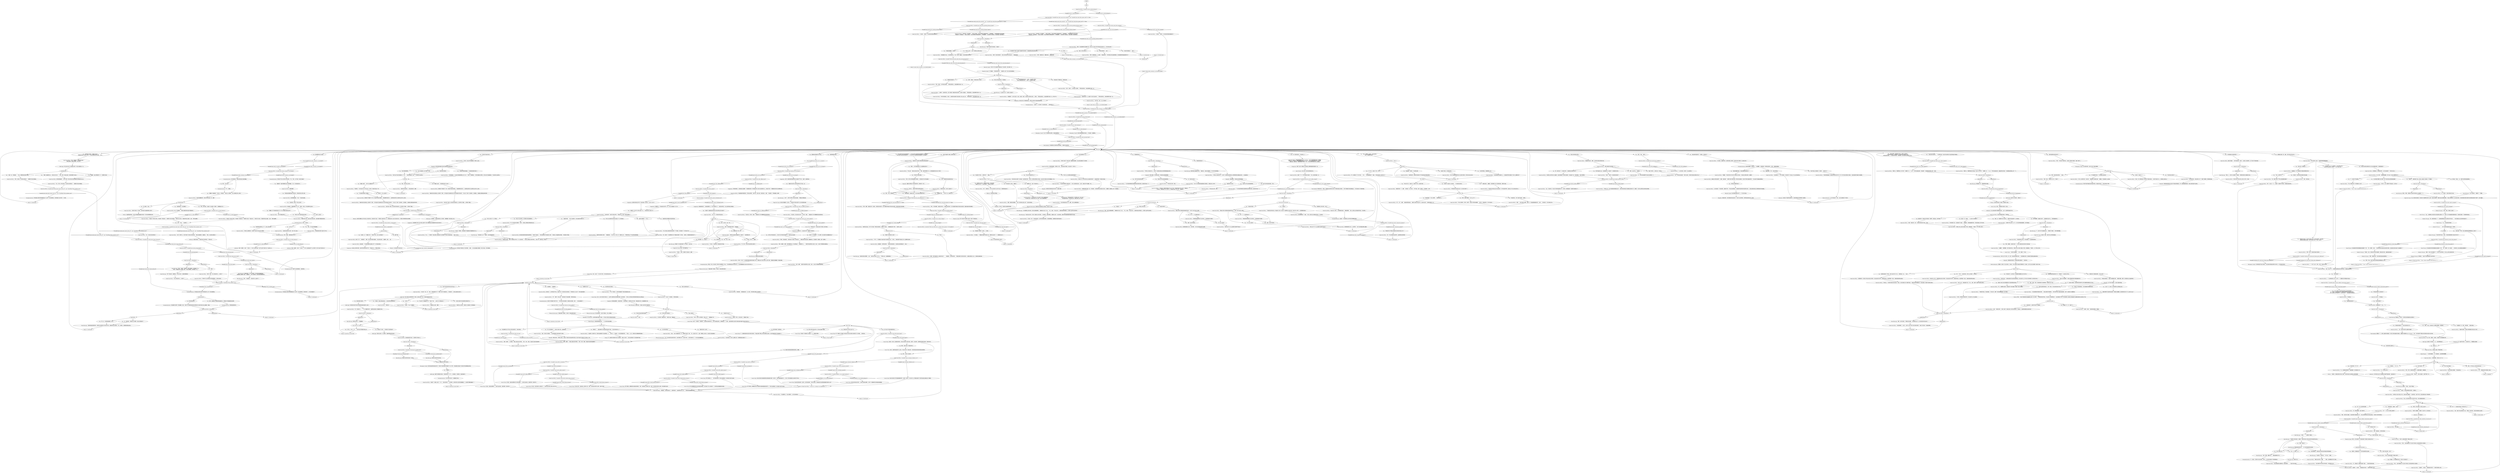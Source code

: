 # PIER / CINDY
# You run across an aspiring graffito artist. She can serve as an introduction to Joyce, and also tells you a little about crime in Martinaise. You can get a brush from her to use on the mother of all walls, and an idea for what to use as paint.
# ==================================================
digraph G {
	  0 [label="START"];
	  1 [label="input"];
	  2 [label="Rhetoric: 她的意思正好相反。"];
	  3 [label="Cindy the SKULL: 她看着你，突然有些悲伤。“我的弱点就是动物。又是动物之类的事就对了。该死。”"];
	  4 [label="Conceptualization: 等到*地狱*降临到这些街道的时候，她就会有灵感了。现在还有些太平静。"];
	  5 [label="Cindy the SKULL: 她被自己的笑话逗笑了，接着，她低语到：“如果你*真的*很感兴趣，那我只能说抱歉，我已经不再吃抗辐射药物了，所以我也不知道能去哪里找。”"];
	  6 [label="Cindy the SKULL: Variable[\"TASK.find_the_armoured_gloves\"] == false"];
	  7 [label="Variable[\"TASK.find_the_armoured_gloves\"] == false", shape=diamond];
	  8 [label="!(Variable[\"TASK.find_the_armoured_gloves\"] == false)", shape=diamond];
	  9 [label="Cindy the SKULL: “不怎么想。”她的目光掠过地平线。“你看，我想尽量简短一些。这样就能继续*染红*这个世界。”"];
	  10 [label="You: “你会看见的。你们*全都*会看见，会颤抖。”"];
	  11 [label="Cindy the SKULL: “一个*地下小组*？天啊，天啊。听起来大有来头……”"];
	  12 [label="You: “拜托，你不该这么对待你的革命兄弟！”"];
	  13 [label="Volition: 一股清凉、潮湿的感觉在你身上荡漾。你意识到自己没必要这么轻易地屈服。"];
	  14 [label="steban hub"];
	  15 [label="Cindy the SKULL: “哦，聪明的猪猡，因为*的确*有……”"];
	  16 [label="Mack Torson: 托尔森若有所思地咀嚼着他的香肠好一阵子。“嘿，切斯特，说到……你觉得哈里有没有解决他的财务问题，还是说他已经完全是个流浪警探了？”"];
	  17 [label="Cindy the SKULL: IsKimHere()"];
	  18 [label="IsKimHere()", shape=diamond];
	  19 [label="!(IsKimHere())", shape=diamond];
	  20 [label="Cindy the SKULL: “涂鸦在大街上的意义就是让*所有人*都能看到。不收费——为了所有人而作。”"];
	  21 [label="You: “好了，不玩了，告诉我价格。我可以让你发财，让你成功。”"];
	  22 [label="Suggestion: 扭转过来——在这段关系中，掌握权力的是卖方。"];
	  23 [label="Cindy the SKULL: “给你。开心吗？”这块塑料看起来很悲伤和破烂不堪，好像是从某个更大的碎片上撕下来的。斑斓的色彩像藤壶一样盖住表面。"];
	  24 [label="Cindy the SKULL: “你说的。”她上下打量着你。"];
	  25 [label="Cindy the SKULL: “随你便吧。”她把画收起来，合上外套。你听到附近海岸上的海浪声。"];
	  26 [label="Cindy the SKULL: “我——一个砌砖的？我还没那么灵敏的鼻子在你那脏兮兮的院子里嗅来嗅去。” 她吐了吐舌头。"];
	  27 [label="Jump to: [cindymain]"];
	  28 [label="You: “所以你是不会谈论凶杀案的事了——不过也许你可以跟说说凶杀案被害人不见的盔甲？”\n“所以你是不会谈论凶杀案的事了——不过也许你可以跟说说凶杀案被害人不见的盔甲？”"];
	  29 [label="Cindy the SKULL: Variable[\"village.lily_greeting_done\"]"];
	  30 [label="Variable[\"village.lily_greeting_done\"]", shape=diamond];
	  31 [label="!(Variable[\"village.lily_greeting_done\"])", shape=diamond];
	  32 [label="Cindy the SKULL: Variable[\"auto.visited_village\"]"];
	  33 [label="Variable[\"auto.visited_village\"]", shape=diamond];
	  34 [label="!(Variable[\"auto.visited_village\"])", shape=diamond];
	  35 [label="Cindy the SKULL: “呵。在他开始和猪猡打交道之前还更酷一点……”"];
	  36 [label="You: “我只想知道你的名字，小淑女。没必要这么防备。”\n“我们只想知道你的名字，小淑女。没必要这么防备。”"];
	  37 [label="Cindy the SKULL: “你看上她了吗？这么渴望捍卫她尊严的机会？”"];
	  38 [label="You: “是啊，我也不喜欢她。”"];
	  39 [label="Cindy the SKULL: “了解这附近所有的名人不就是你工作的一部分吗？她是野松公司的代表。职业交涉人本尊——还有脆弱的亚麻。”"];
	  40 [label="Jump to: [cindymain]"];
	  41 [label="Jump to: [cindymain]"];
	  42 [label="You: “告诉我，当一个骷髅头*和*一个康米主义者，是什么样的感觉？”"];
	  43 [label="Cindy the SKULL: “我想我会把它混在一起，你知道的，召唤犯罪和社会混乱的力量——用整整一面墙那么大的一份邀请函。”"];
	  44 [label="Cindy the SKULL: “不然你以为我在用什么，水彩吗？这狗屁玩意是从政府車辆里面抽出来的。”"];
	  45 [label="Jump to: [cindymain]"];
	  46 [label="Cindy the SKULL: “你以为我会用什么，水彩吗？”"];
	  47 [label="Kim Kitsuragi: “我的燃油是给锐影用的。如果你无法抑制住艺术创作的冲动，那就用你自己的燃油，不过，麻烦你，别把我的锐影扯进去。”"];
	  48 [label="You: “我要画一幅自画像，不过有点，你知道的，*发自内心*的那种，让别人看看它是什么样的。”"];
	  49 [label="Savoir Faire: 嗯，和康米主义独裁分子做生意只有在有长期计划的情况下才行得通……而你没有。"];
	  50 [label="Savoir Faire: 好主意。他绝对是那种对艺术感兴趣的人。让我们去会会他，给我们赚一大笔*票子*。"];
	  51 [label="Jump to: [Untitled hub]"];
	  52 [label="You: “真的吗？你是矿工？”"];
	  53 [label="You: “对此我有个想法——想听听吗？”（继续。）"];
	  54 [label="Cindy the SKULL: Variable[\"TASK.ask_cindy_about_the_armoured_gloves\"]"];
	  55 [label="Variable[\"TASK.ask_cindy_about_the_armoured_gloves\"]", shape=diamond];
	  56 [label="!(Variable[\"TASK.ask_cindy_about_the_armoured_gloves\"])", shape=diamond];
	  57 [label="Conceptualization: 一支刷子——艺术家吗？红色的斑点是……城市表现主义？"];
	  58 [label="You: “那里有个戴手套的小女孩？”"];
	  59 [label="You: “不，是用中产阶级做的。”"];
	  60 [label="Cindy the SKULL: “所以小猪现在是个大坏蛋康米主义者了……”"];
	  61 [label="Cindy the SKULL: Variable[\"gates.manana_talked_communism_quest\"]"];
	  62 [label="Variable[\"gates.manana_talked_communism_quest\"]", shape=diamond];
	  63 [label="!(Variable[\"gates.manana_talked_communism_quest\"])", shape=diamond];
	  64 [label="You: “看来是时候放弃了。我从来没有成功*过*。”"];
	  65 [label="You: (兴高采烈地) “哼！哼！”"];
	  66 [label="Cindy the SKULL: “错了。我就是这样对待我的小弟的。”"];
	  67 [label="Mack Torson: 托尔森若有所思地咀嚼着他的香肠好一阵子。“嘿，切斯特，我一直在想……你觉得有人试过全程做流浪警探吗？”"];
	  68 [label="Jump to: [Cindy the SKULL: \"\"Sure. I know someone who'd love to...\"]"];
	  69 [label="Cindy the SKULL: “哇哦！冷静点吧，条子。我没有你想买的艺术品。天哪。”"];
	  70 [label="Cindy the SKULL: “我不做‘私作’，如果这就是你们这些变态想要的话。我也没有什么关于成为‘我’意味着什么的自恋狂文章。”"];
	  71 [label="Cindy the SKULL: “什么，就像你那微不足道的商业提案？你要成为我糟糕人生故事的转折点吗？天上来的小仙女？”"];
	  72 [label="Cindy the SKULL: Variable[\"pier.cindy_art_wc_success\"]"];
	  73 [label="Variable[\"pier.cindy_art_wc_success\"]", shape=diamond];
	  74 [label="!(Variable[\"pier.cindy_art_wc_success\"])", shape=diamond];
	  75 [label="Suggestion: 当然，她是用讽刺的超然将自己包裹的严严实实，但每个人都得吃饭。"];
	  76 [label="Jump to: [cindymain]"];
	  77 [label="You: “不可能。算了吧。”(退缩)"];
	  78 [label="You: “你想要一份工作吗？我可以给你一份。一份真正的有工资的工作！”"];
	  79 [label="You: “我们之后再来谈这个。”"];
	  80 [label="You: “我真的没有什么意见。”"];
	  81 [label="Savoir Faire: 记住，这与艺术或艺术家无关——这种不必要的购买意味着你拥有“过多的财富”。艺术给人的印象比简单地把钞票挂在墙上更有品位。"];
	  82 [label="Cindy the SKULL: GainTask(\"TASK.ask_little_girl_in_village_about_gloves\")--[[ Variable[ ]]"];
	  83 [label="You: “我不知道该怎么说，但我想我们在一起发现了一些物理外的东西。”"];
	  84 [label="Cindy the SKULL: “上帝，你现在连说话都一个模子出来的。很快你们就会互相校对作业了……”"];
	  85 [label="Cindy the SKULL: 她轻蔑地朝着那边的女人点了点头，对方正在维修停靠在码头上的帆船。\n她转过脸，面向海岸，轻蔑地朝着那边的女人点了点头，对方正在维修停靠在码头上的帆船。\n她转过脸，面向海岸，轻蔑地朝着乔伊斯点了点头，她正在维修停靠在码头上的帆船。"];
	  86 [label="ozonnewhorekimhub"];
	  87 [label="You: “她是谁？”"];
	  88 [label="Cindy the SKULL: 她郑重地朝你点点头，表示赞同。“条子也没有看起来那么蠢嘛。”"];
	  89 [label="Cindy the SKULL: 她郑重地朝你点点头，表示赞同。“条子也没有看起来那么蠢嘛。”"];
	  90 [label="Cindy the SKULL: “这地方是个坟墓。我们会把它刷成红色。我们带来了喧嚣——你带来了警笛。”"];
	  91 [label="Cindy the SKULL: “听见你搭档说的话了吗，猪猡。没有人能够阻挡我。”"];
	  92 [label="Cindy the SKULL: IsKimHere()"];
	  93 [label="IsKimHere()", shape=diamond];
	  94 [label="!(IsKimHere())", shape=diamond];
	  95 [label="Cindy the SKULL: IsKimHere()"];
	  96 [label="IsKimHere()", shape=diamond];
	  97 [label="!(IsKimHere())", shape=diamond];
	  98 [label="Cindy the SKULL: “你真是个可怜的讨厌鬼，你知道吗？那就去吧，”她把刷子丢在你的脚边，“搞你的艺术去吧。尽量别弄伤自己就好。还有，不要*自画像*。”"];
	  99 [label="Cindy the SKULL: Variable[\"pier.cindy_first_greeting_balcony_done\"]"];
	  100 [label="Variable[\"pier.cindy_first_greeting_balcony_done\"]", shape=diamond];
	  101 [label="!(Variable[\"pier.cindy_first_greeting_balcony_done\"])", shape=diamond];
	  102 [label="You: “我明白了……凝血块硬币作为祭品放在脉动的门槛上。但这*意味*着什么？”"];
	  103 [label="You: 我可以把它卖给加尔特，把它挂在褴褛飞旋里。"];
	  104 [label="Cindy the SKULL: Variable[\"XP.find_a_way_inside_harbour\"]"];
	  105 [label="Variable[\"XP.find_a_way_inside_harbour\"]", shape=diamond];
	  106 [label="!(Variable[\"XP.find_a_way_inside_harbour\"])", shape=diamond];
	  107 [label="Cindy the SKULL: “街道会再一次布满鲜红。一股巨大的激流，将会在埃斯佩兰斯路侵泄而下。你等着瞧吧。”女孩凝视着码头旁边的帆船。\n“街道会再一次布满鲜红。一股巨大的激流，将会在埃斯佩兰斯路侵泄而下。你等着瞧吧。”女孩用刷子沾满油漆，然后涂画在下面的墙壁上。"];
	  108 [label="You: “我要拘捕你，孩子。因为持有毒品。”"];
	  109 [label="You: “你没有真正的家吗？”"];
	  110 [label="Cindy the SKULL: “在这种城市里，会有这样的人吗？”她看了看周围，盼望地回复着。"];
	  111 [label="Electrochemistry: 让艺术见鬼去吧，老兄。反正也全都是关于*嗨*的。"];
	  112 [label="Rhetoric: 反正她永远不会承认的。"];
	  113 [label="Conceptualization: 不不。它很棒。"];
	  114 [label="Jump to: [cindymain]"];
	  115 [label="Cindy the SKULL: Variable[\"whirling.orb_communist_dream_perc_olfaction\"]"];
	  116 [label="Variable[\"whirling.orb_communist_dream_perc_olfaction\"]", shape=diamond];
	  117 [label="!(Variable[\"whirling.orb_communist_dream_perc_olfaction\"])", shape=diamond];
	  118 [label="Kim Kitsuragi: 警督发出一声叹息，似乎暗示这种发展完全在预料中。"];
	  119 [label="Composure: 别一副泄气的样子。无论她问什么，你都要抬头挺胸！"];
	  120 [label="You: (不情愿地。) “哼，哼。”"];
	  121 [label="Cindy the SKULL: “现在学会做头好猪猡。不叫就没好处。”"];
	  122 [label="Cindy the SKULL: “好吧，好吧。看来我们要对付一头强悍的猪猡。我很佩服……”"];
	  123 [label="Reaction Speed: 等等，会不会和那个牛仔提到的那个奇怪的*内部谈话*有关？"];
	  124 [label="Cindy the SKULL: “我不知道。”"];
	  125 [label="Kim Kitsuragi: 警督查阅他的笔记本。“‘为了多布列娃和阿巴达奈斯’。”"];
	  126 [label="Chester McLaine: “妈的，麦克。那是什么味道？”"];
	  127 [label="Mack Torson: “什么，你是说维克甩掉的……”"];
	  128 [label="You: (假装你是一头困在笼子里的猪) “救命啊，放我出去。我不想死！”"];
	  129 [label="You: “听到这个消息我很难过。我只能想象你所看到的恐怖。”"];
	  130 [label="Cindy the SKULL: “当然，猪猡。”她把手伸进厚厚的大衣里，拿出一小块涂了厚厚颜料的塑料板。"];
	  131 [label="Conceptualization: 这些天才的笔触中充满了张力，一种与观众对话的欲望，激发观众的渴望。反思……*生存还是毁灭*？"];
	  132 [label="Cindy the SKULL: Variable[\"pier.cindy_art_cop\"]"];
	  133 [label="Variable[\"pier.cindy_art_cop\"]", shape=diamond];
	  134 [label="!(Variable[\"pier.cindy_art_cop\"])", shape=diamond];
	  135 [label="Cindy the SKULL: IsKimHere()"];
	  136 [label="IsKimHere()", shape=diamond];
	  137 [label="!(IsKimHere())", shape=diamond];
	  138 [label="You: “回见，辛迪。”[离开。]"];
	  139 [label="Cindy the SKULL: 她研究着墙壁，突然陷入沉思。“其实我还没开始呢，我正在等一个好句子。”"];
	  140 [label="Cindy the SKULL: “希望渺茫。不过你还是*可以*尽自己的一份力量，来振兴附近这一带。”"];
	  141 [label="Cindy the SKULL: 她神秘兮兮地撇了你一眼，然后把手指压在嘴唇上，眯起眼睛仰望天空——就好像在竭尽全力去聆听远方的什么东西。"];
	  142 [label="nohalflighthub"];
	  143 [label="You: “那是重燃油吗？”"];
	  144 [label="You: “这一定是非法的吧。”"];
	  145 [label="You: “你最好把它交出来。”"];
	  146 [label="Cindy the SKULL: “又见面了，警官们。你们是来欣赏我的壁画的吗？”"];
	  147 [label="You: 尝试解释你的艺术动机。"];
	  148 [label="You: Variable[\"pier.cindy_concept_rc_succeeded\"]"];
	  149 [label="Variable[\"pier.cindy_concept_rc_succeeded\"]", shape=diamond];
	  150 [label="!(Variable[\"pier.cindy_concept_rc_succeeded\"])", shape=diamond];
	  151 [label="Cindy the SKULL: “呃，如果是为了*艺术*的话……不过……”她的眼睛眯成了一条缝。“我们说的是什么样的艺术？”"];
	  152 [label="You: “老实说，我还没什么想法呢……不过我肯定会有的。”"];
	  153 [label="Cindy the SKULL: “哦，不过我已经没有燃油了。”"];
	  154 [label="Cindy the SKULL: “别像个果冻抖个不停的，这样你就不会被搞得焦头烂额了。”"];
	  155 [label="You: “这不公平！”"];
	  156 [label="Cindy the SKULL: “我们不都是这样吗？”"];
	  157 [label="Cindy the SKULL: Variable[\"pier.cindy_savvy_sales_speech\"]"];
	  158 [label="Variable[\"pier.cindy_savvy_sales_speech\"]", shape=diamond];
	  159 [label="!(Variable[\"pier.cindy_savvy_sales_speech\"])", shape=diamond];
	  160 [label="Cindy the SKULL: IsKimHere()"];
	  161 [label="IsKimHere()", shape=diamond];
	  162 [label="!(IsKimHere())", shape=diamond];
	  163 [label="buyer hub"];
	  164 [label="Cindy the SKULL: “看看我们，居然达成协议了。谁想得到呢？”当她斜靠在栏杆上时，一阵微风吹起她额前的发丝。"];
	  165 [label="Suggestion: 她对自己的工作越来越沮丧，很欢迎以其他方式挑战权威的机会。"];
	  166 [label="Cindy the SKULL: “你真觉得我嗑嗨了才能把世界看作是艺术吗？你个头可怜又缺乏想象力的猪头。我还真是很不想被*你*窥探呢。”"];
	  167 [label="You: “它不是最好的地方，不过我猜必须这样吧。”"];
	  168 [label="Empathy: 骷髅头崇拜者对于她来说很珍贵。盔甲就不一样了。"];
	  169 [label="Suggestion: 这些骷髅头还有*合作*是怎么回事？他们大概是瑞瓦肖西部最好的街头暴力帮派了。"];
	  170 [label="You: “明白。暂时先这么多吧。”"];
	  171 [label="Jump to: [cindymain]"];
	  172 [label="Jump to: [cindymain]"];
	  173 [label="Cindy the SKULL: “猪和鼹鼠，嗯？听起来像小孩童话故事里的东西。”"];
	  174 [label="Cindy the SKULL: Variable[\"pier.cindy_esprit_sausage\"]"];
	  175 [label="Variable[\"pier.cindy_esprit_sausage\"]", shape=diamond];
	  176 [label="!(Variable[\"pier.cindy_esprit_sausage\"])", shape=diamond];
	  177 [label="Cindy the SKULL: “真可怜。这只小猪猡并不知道太多，是不是？”"];
	  178 [label="Cindy the SKULL: “算了。我认识一个人，他喜欢一些很地下的东西。你要找的是史蒂文。”"];
	  179 [label="Kim Kitsuragi: “不是要干涉你的私事，但我想，这是否可能与马列拉无意中听到的那句话有关。”"];
	  180 [label="Kim Kitsuragi: “你说得对。我真*傻*。下次不会了，警探。”"];
	  181 [label="Chester McLaine: “就像，*真正*的流浪警探？不，那只是个都市神话，无头FALN骑士级别的东西……”"];
	  182 [label="Cindy the SKULL: IsKimHere()"];
	  183 [label="IsKimHere()", shape=diamond];
	  184 [label="!(IsKimHere())", shape=diamond];
	  185 [label="Esprit de Corps: 说的是一回事，但他不会让你贯彻到底的。"];
	  186 [label="You: “好吧，随便你。我就不追究了，不过这只是因为我对你的艺术感兴趣。”"];
	  187 [label="Cindy the SKULL: “太糟糕了，猪猡香肠，我不卖我的作品。涂鸦在大街上的意义就是让*所有人*都能看到。不收费——为了所有人而作。”"];
	  188 [label="You: “如果你卖给我一件作品，我可以给你介绍一些人。免费的酒，名人，一些记……”"];
	  189 [label="Cindy the SKULL: “有你这么一个吱吱叫的粉红色的玩意儿一起玩，他们会很高兴的”她嘶声说道。“割掉你的耳朵做猪肉汤。现在给我滚！我是不会改变主意的。”"];
	  190 [label="You: “我确实有东西可以用来交换你的艺术作品。钱。”"];
	  191 [label="Cindy the SKULL: Variable[\"pier.cindy_squeal\"]"];
	  192 [label="Variable[\"pier.cindy_squeal\"]", shape=diamond];
	  193 [label="!(Variable[\"pier.cindy_squeal\"])", shape=diamond];
	  194 [label="You: “太恶心了。”"];
	  195 [label="Cindy the SKULL: “还不错啊！那就成交吧。”她忍住兴奋，把画给你。"];
	  196 [label="Kim Kitsuragi: “你知道些什么吗？”警督问。他的问题被忽略了。"];
	  197 [label="Jump to: [painting success hub]"];
	  198 [label="Cindy the SKULL: Variable[\"auto.on_cindy_balcony\"]"];
	  199 [label="Variable[\"auto.on_cindy_balcony\"]", shape=diamond];
	  200 [label="!(Variable[\"auto.on_cindy_balcony\"])", shape=diamond];
	  201 [label="Cindy the SKULL: “起初我以为那只是Uli在骗我，但后来我看到了史蒂文的脸颊。你正面给了他一下爱的轻触。”她似乎很赞同。"];
	  202 [label="Cindy the SKULL: “总之，我告诉他，你永远不会赞成海报的点子。真可惜。我都准备好一些很好的海报设计了。”"];
	  203 [label="Cindy the SKULL: “你看看那个！他不仅仅是一头猪，他还是一条狗。我这里可没有骨头给你，小狗狗。”尽管说话很无礼，她还是把刷子放在一边，转向了你。"];
	  204 [label="You: “别用这种口气跟我说话。我就是法律。”"];
	  205 [label="Cindy the SKULL: “跟她之间的关系都亲密到能直呼其名了，是吗？条子也在往上爬呢。”"];
	  206 [label="skullshub"];
	  207 [label="You: “骷髅头太傻了。你到底想达到什么目的？”"];
	  208 [label="Cindy the SKULL: “哎哟，警察暴行。那倒是挺不错的！”\n“那我还需要一艘航空母舰呢。那又怎样？”"];
	  209 [label="You: “所以你不知道该写什么？”"];
	  210 [label="Cindy the SKULL: “谢了。我很肯定，有了RCM的官方认证许可之后，灵感很快就会来了。”"];
	  211 [label="Jump to: [cindymain]"];
	  212 [label="You: “我喜欢公共艺术。你继续忙你的吧，不用在意我。”\n“我喜欢公共艺术！不用在意我们，你继续忙你的吧。”"];
	  213 [label="Cindy the SKULL: “不过我们这里很少会看见条子，只有工会的那些无赖——还有，我的名字不叫莫娜，所以……”"];
	  214 [label="Kim Kitsuragi: “燃油？”他看了一眼空桶，然后又看着她，突然想起了什么。\n“燃油？”他看着从墙上滴落的‘油漆’，然后又看着她，突然想起了什么。"];
	  215 [label="Cindy the SKULL: “是啊，燃油。你以为我会用什么，水彩吗？”"];
	  216 [label="Cindy the SKULL: IsKimHere()"];
	  217 [label="IsKimHere()", shape=diamond];
	  218 [label="!(IsKimHere())", shape=diamond];
	  219 [label="You: 我不能用油漆吗？"];
	  220 [label="Conceptualization: 你在跟我开玩笑吗？燃油更酷一些吧。你绝不可以用那些普通又缺乏想象力的*油漆*来玷污这么美丽的一堵墙。"];
	  221 [label="You: “如果我再加一点形意舞呢？”"];
	  222 [label="You: “别小看我，辛迪！”"];
	  223 [label="Cindy the SKULL: “为什么？”"];
	  224 [label="Cindy the SKULL: Variable[\"auto.on_cindy_balcony\"]"];
	  225 [label="Variable[\"auto.on_cindy_balcony\"]", shape=diamond];
	  226 [label="!(Variable[\"auto.on_cindy_balcony\"])", shape=diamond];
	  227 [label="Cindy the SKULL: “你真是个可怜的讨厌鬼，你知道吗？那就去吧，”她把刷子丢进了下面的水坑，“搞你的艺术去吧。尽量别弄伤自己就好。还有，不要*自画像*。”"];
	  228 [label="You: 扭曲光线的超级富豪看来富得让人瞎眼。"];
	  229 [label="Savoir Faire: 我从你在港口打开的集装箱里的那个人感到一些共鸣。你之前为什么不跟他说说呢？我们现在就过去解决这个问题吧。"];
	  230 [label="Cindy the SKULL: “很抱歉，不过我们现在不会中你*钓鱼执法*的诡计。你还是之后再试试吧，谢谢啊。”"];
	  231 [label="Authority: 这场战斗不值得你浪费时间。还是别搭理这位爱顶嘴的小姑娘吧。"];
	  232 [label="Conceptualization: 她想不出正确的概念。这很折磨人。"];
	  233 [label="You: “好吧，那就把你知道的都告诉我。”"];
	  234 [label="Esprit de Corps: 在41分局的休息室里，警长麦克·托森刚刚在电炉上加热一根灰色的香肠。锅里的油发出嘶嘶的爆响。托森正在擦掉裤子上的油渍的时候，他的搭档随迁警官切斯特·麦克莱恩进来嗅了嗅空气，皱了皱眉头……"];
	  235 [label="Cindy the SKULL: 她假装思考了一会儿。“不。”"];
	  236 [label="You: “你是要钱？来，拿吧。我有很多。”(给她5块钱)"];
	  237 [label="You: “我才不给你扮猪叫。”"];
	  238 [label="Cindy the SKULL: “哇，比我想象的要简单。简直就像你一直*想做*猪一样……”"];
	  239 [label="Cindy the SKULL: “好，还不算太坏吧？”"];
	  240 [label="Cindy the SKULL: “我为什么要这样做呢？那就太无聊了。”"];
	  241 [label="Mack Torson: “怎么，说得像你从来没有在休息室里热过剩菜一样？”他用小叉子把油腻腻的香肠串起来，然后把它移到一个软绵绵的纸盘上。"];
	  242 [label="You: 继续听。"];
	  243 [label="You: （转向辛迪）“好吧，那么你能帮我找到那群康米主义者吗？”"];
	  244 [label="Cindy the SKULL: “别用这套来对付我。你对我没辙。不过是猪肉挠痒痒。”"];
	  245 [label="You: “但你在这里感觉很自在，对吗？再说，你也没有别的地方可去。”"];
	  246 [label="Cindy the SKULL: Variable[\"pier.cindy_art_offered_money\"]"];
	  247 [label="Variable[\"pier.cindy_art_offered_money\"]", shape=diamond];
	  248 [label="!(Variable[\"pier.cindy_art_offered_money\"])", shape=diamond];
	  249 [label="Suggestion: 她被紧紧锁住了。她到底想要什么？也许问她就可以了。但是发发牢骚，可以让她觉得自己很优越。"];
	  250 [label="Cindy the SKULL: Variable[\"pier.cindy_squeal_chickened_out\"]"];
	  251 [label="Variable[\"pier.cindy_squeal_chickened_out\"]", shape=diamond];
	  252 [label="!(Variable[\"pier.cindy_squeal_chickened_out\"])", shape=diamond];
	  253 [label="You: “我们再来谈谈价格吧。”"];
	  254 [label="Physical Instrument: 它看起来像个调色板。无非是一块混合颜料的板子。"];
	  255 [label="Cindy the SKULL: “是啊，随便了，艺术警察。”她脸上露出灿烂的笑容。“空间，形体，狗屎。用这些行话来对我说教吧！”"];
	  256 [label="Cindy the SKULL: “*标志性*？哦，对了，猪头。我拿着湿刷子打了个喷嚏。颜料飞溅到画布上，然后就有了。没有比这更标志性的了。”"];
	  257 [label="Half Light: 她以为做艺术家很简单吗？用其人之道还治其人之身。把她的风格变成*你的*。"];
	  258 [label="Cindy the SKULL: 她对着在随波轻轻摇晃的船嘶吼着。“她会剥了我的皮。一有机会就把我干掉当貂皮大衣穿。”她的脸上洋溢着疯狂的笑容。“除非我先干掉她。”"];
	  259 [label="Jump to: [cindymain]"];
	  260 [label="Cindy the SKULL: “当然，随时可以。我们*狗屁*艺术家必须互帮互助。”她低头看着墙壁，皱紧眉头。“再说，反正我也没燃油了。”"];
	  261 [label="Cindy the SKULL: “又见面了，警官们。你们是来欣赏我的壁画的吗？”"];
	  262 [label="Cindy the SKULL: “问吧，死条子，我不保证会回答。”尽管说话很无礼，她还是把刷子放在一边。"];
	  263 [label="Cindy the SKULL: “跟她之间的关系都亲密到能直呼其名了，是吗？条子也在往上爬呢。”"];
	  264 [label="Empathy: 她声音里的困惑并没有完全掩饰那份真诚的亲切。"];
	  265 [label="You: （靠近一些，盯着她看。）“辛迪，把那把该死的刷子给我。”"];
	  266 [label="You: （带着一脸疲惫的决心，坚定自己的立场。）“辛迪，我会一直站在这里，直到你把刷子交出来。”"];
	  267 [label="Cindy the SKULL: “不过，好吧，刷子拿去吧。反正我也没有燃油了。”她把刷子丢在你的脚边。"];
	  268 [label="You: “这些文化评论还真是挺聪明的。”"];
	  269 [label="Cindy the SKULL: “下次开着你那辆漂亮的猪猡車到处转悠的时候，最好好好考虑一下。”"];
	  270 [label="Conceptualization: 你知道能从锐影的燃油罐里抽出什么来吗？红色的重燃油。颜料和刷子——你已经准备好了。"];
	  271 [label="Cindy the SKULL: “呃，你在做什么……？” 她一脸嫌弃的样子，面部特征表现出了最强烈的不满。"];
	  272 [label="Savoir Faire: 我从港口那边感到一些共鸣。我们再去探索一下那片区域吧。谁知道我们会在那些集装箱中找到什么呢？"];
	  273 [label="Cindy the SKULL: Variable[\"cargo.crane_container_moved\"]"];
	  274 [label="Variable[\"cargo.crane_container_moved\"]", shape=diamond];
	  275 [label="!(Variable[\"cargo.crane_container_moved\"])", shape=diamond];
	  276 [label="You: “你现在有麻烦了，小姐！”"];
	  277 [label="You: “它是不是会让你看到的一切变得……更加艺术？”"];
	  278 [label="Empathy: 真是她做的。而且她对此感到很骄傲。"];
	  279 [label="Jump to: [cindymain]"];
	  280 [label="You: “等等——你不想知道我为什么知道要来找你吗？”"];
	  281 [label="Cindy the SKULL: “哦，很好。小猪猡想做香肠。用什么做，他的小猪猡朋友吗？”"];
	  282 [label="Cindy the SKULL: “哇，这里有一只真的*激进*的小猪。”"];
	  283 [label="Cindy the SKULL: “当然，我认识个人，他很愿意谈那些意识形态的东西。你要找的是史蒂文。”"];
	  284 [label="Half Light: 她抓住了你的弱点，头儿。她还想乘胜追击……"];
	  285 [label="Encyclopedia: 顺便说一下，《世界上最悲伤的猪》是一本流行戈特伍德童书的题目，插图和作者都是Moritz Metzger。26年，该作品获得了著名的*批评家奖*的青少年文学奖。"];
	  286 [label="Jump to: [oinkhub]"];
	  287 [label="Kim Kitsuragi: “*咳咳*……”。警督清了清嗓子。"];
	  288 [label="nokimtalkedtomanana"];
	  289 [label="Cindy the SKULL: 一阵强风吹向她。然后她喊道：“那又怎样，猪猡？你现在要嘲笑我吗？我不需要。”"];
	  290 [label="Conceptualization: 有趣。你马上可以想出了多种方式来解释这个作品。艺术家想要创造的*体验*是什么？他们想要探索的*形体*和*空间*是什么?"];
	  291 [label="You: (转向警督) “金，你来吧。”"];
	  292 [label="Jump to: [painting success hub]"];
	  293 [label="You: “褴褛飞旋刚跑了一个员工。”"];
	  294 [label="Cindy the SKULL: IsKimHere()"];
	  295 [label="IsKimHere()", shape=diamond];
	  296 [label="!(IsKimHere())", shape=diamond];
	  297 [label="Cindy the SKULL: Variable[\"pier.cindy_offered_job\"]"];
	  298 [label="Variable[\"pier.cindy_offered_job\"]", shape=diamond];
	  299 [label="!(Variable[\"pier.cindy_offered_job\"])", shape=diamond];
	  300 [label="Cindy the SKULL: Variable[\"pier.cindy_know_heavy_fuel_oil\"]"];
	  301 [label="Variable[\"pier.cindy_know_heavy_fuel_oil\"]", shape=diamond];
	  302 [label="!(Variable[\"pier.cindy_know_heavy_fuel_oil\"])", shape=diamond];
	  303 [label="You: “嗯，我们发生了一点*肢体冲突*，但我想他已经恢复过来了。”"];
	  304 [label="Cindy the SKULL: “不管怎么说，至少你说服他把海报贴出来了。很高兴看到老国王浑身都是正确的口号。我看见一只老鸟从弗利多出来时差点晕倒。”"];
	  305 [label="Cindy the SKULL: IsKimHere()"];
	  306 [label="IsKimHere()", shape=diamond];
	  307 [label="!(IsKimHere())", shape=diamond];
	  308 [label="Cindy the SKULL: “听听你的搭档话，死条子。继续把你的脏蹄子搭在那些小老太太身上吧。”尽管态度恶劣，她还是把刷子放在一边。"];
	  309 [label="You: “尿兄和干弟向你问好。”"];
	  310 [label="Cindy the SKULL: “哦哟，现在猪猡都学会爬楼梯了呢。我本以为以你的小蹄子根本做不到呢不过——你已经在这里了。”"];
	  311 [label="Cindy the SKULL: IsKimHere()"];
	  312 [label="IsKimHere()", shape=diamond];
	  313 [label="!(IsKimHere())", shape=diamond];
	  314 [label="Rhetoric: 她努力想要给人留下虚无主义者的印象，其实真的不过是一个愤怒的小康米党派人士。难怪她会说什么街头流动的红色——那是大革命期间发生的事情。"];
	  315 [label="Cindy the SKULL: “不然怎样？你要开枪把我从平台上打下来，然后撬开我这个死人的手，把桶拿走？”\n“不然怎样？你要把我从平台上推下去，然后撬开我这个死人的手，把桶拿走？”"];
	  316 [label="Cindy the SKULL: “好戏还在后头呢，猪头。”"];
	  317 [label="Jump to: [cindymain]"];
	  318 [label="Cindy the SKULL: Variable[\"pier.cindy_percept_fuel\"]"];
	  319 [label="Variable[\"pier.cindy_percept_fuel\"]", shape=diamond];
	  320 [label="!(Variable[\"pier.cindy_percept_fuel\"])", shape=diamond];
	  321 [label="You: “好吧，我不会的。请给我一些油漆和一把刷子。我需要搞点艺术。”"];
	  322 [label="You: “我在翻修。很无聊，不过很有必要。”"];
	  323 [label="Cindy the SKULL: 她上下打量着你。“我想大家都觉得你还是不要做的好。”"];
	  324 [label="Cindy the SKULL: “听起来你只想活出自己的自哀自怜，而不是发表声明。我的良心不允许出现垃圾艺术。”"];
	  325 [label="You: “我还以为你不是喜欢我的主意吗！”"];
	  326 [label="You: “没什么。没什么！咳……”(趁你还没打喷嚏的时候止住)"];
	  327 [label="Kim Kitsuragi: 警督为你的又一个怪癖皱眉。"];
	  328 [label="You: 这个地方并不是到处都是有钱人。"];
	  329 [label="Savoir Faire: 然后做个不起眼的艺术品贩子？不，想得更大胆些。"];
	  330 [label="Cindy the SKULL: Variable[\"cargo.mrlb_is_investor\"]"];
	  331 [label="Variable[\"cargo.mrlb_is_investor\"]", shape=diamond];
	  332 [label="!(Variable[\"cargo.mrlb_is_investor\"])", shape=diamond];
	  333 [label="You: “我们警察*不喜欢*关着的门或者够不到的地方。或者是那些站得比我们高的人。”"];
	  334 [label="Jump to: [pier.cindy_concept_rc_succeeded_failed]"];
	  335 [label="Cindy the SKULL: “也许是吧。挺糙的东西。如果你想搭上顺风車，最好在你的大肥肚子上扣紧安全带。”"];
	  336 [label="Physical Instrument: 我赦免你对她使用武力的想法。她只是个*女孩*。"];
	  337 [label="Conceptualization: 该死，它太强了。"];
	  338 [label="Cindy the SKULL: “我要打断你一下，猪猡，”她举起手，插了进来。“你不知道，是吗？没想法——就没刷子。滚开。”"];
	  339 [label="Cindy the SKULL: 女孩爆发出一阵咯咯的笑声，似乎应该是属于一个更年长的女人……"];
	  340 [label="You: “史蒂文是谁？”"];
	  341 [label="You: “这个‘史蒂文’不会碰巧喜欢穿件白夹克到处跑吧？”\n“这个‘史蒂文’不会碰巧喜欢穿一件我现在穿着的这件夹克到处跑吧？”\n“这个‘史蒂文’是不是刚好有一件这样的夹克？” (给她看那件白色夹克)"];
	  342 [label="Inland Empire: 一个会笑的骷髅头。死一般的幽默。这会很很很很糟糕……"];
	  343 [label="Jump to: [oinkhub]"];
	  344 [label="Cindy the SKULL: “晚上10点后用你的鼻子去打探下消息，你也许就能找到他们。”"];
	  345 [label="Cindy the SKULL: “如果我想为一些*甜头*而去出卖自己的肉体，我会去玻尔塔·罗萨。或者更好的是，我会带着你一起去，找我的朋友帮你拉皮条。”"];
	  346 [label="Cindy the SKULL: “没有人在乎，我知道我不在乎。所以，滚吧，猪猡！我是不会改变主意的。”"];
	  347 [label="Cindy the SKULL: “说得好，猪哥。”她自顾自地笑着，很满意。"];
	  348 [label="You: “对创作过程中珍贵的偶然性的精妙评论。”"];
	  349 [label="You: “我对这作品还有更多的疑问。”"];
	  350 [label="You: “他们好像很尊重你。”"];
	  351 [label="Jump to: [cindymain]"];
	  352 [label="Cindy the SKULL: “那里就是她那种婊子生长的地方，还有那些婊子的渣男。”"];
	  353 [label="You: “废气对你来说是有害的，好吗。”"];
	  354 [label="Cindy the SKULL: “政府用了这么漂亮的红色来染重燃油。让我无法抗拒。”"];
	  355 [label="Cindy the SKULL: Variable[\"pier.joyce_cyclo_caillou_island\"]"];
	  356 [label="Variable[\"pier.joyce_cyclo_caillou_island\"]", shape=diamond];
	  357 [label="!(Variable[\"pier.joyce_cyclo_caillou_island\"])", shape=diamond];
	  358 [label="Cindy the SKULL: 她耸耸肩，恶狠狠地瞪了你一眼。“我会说，滚蛋。你可没那种专业技术。”"];
	  359 [label="You: “就这样毁掉一个男人的梦想……希望你能开心。”"];
	  360 [label="Cindy the SKULL: Variable[\"cargo.mrlb_wcheck_done_success\"]"];
	  361 [label="Variable[\"cargo.mrlb_wcheck_done_success\"]", shape=diamond];
	  362 [label="!(Variable[\"cargo.mrlb_wcheck_done_success\"])", shape=diamond];
	  363 [label="You: “我在锅炉室里发现了一些毒品。是你的吗？”"];
	  364 [label="Volition: 但是那就意味着，他*没有*把脑袋里面蹦出来的每一件乏味的事情都说出来。"];
	  365 [label="You: “*伟大的*艺术。高级艺术。最有艺术气息，最具开创性……”"];
	  366 [label="You: “我的鼻子告诉我，你也是个康米主义者。我们应该联手，联合起来。”\n“我深知你流着白色的血。你是个康米主义者，辛迪。承认吧。”"];
	  367 [label="You: “等等，我不住那里，要怎么进公寓？”"];
	  368 [label="You: “嗯，为什么我觉得有陷阱……”"];
	  369 [label="You: “哦，对。好想法，金。”"];
	  370 [label="Electrochemistry: 我猜她一定是为了自己的戏份。告诉她，你可以把她介绍给圣巴蒂斯特的一些大腕。也许可以在化妆室里一起说几句话。"];
	  371 [label="You: “快说啊！难道我就没有别的办法来证明自己的价值吗？”"];
	  372 [label="Jump to: [painting success hub]"];
	  373 [label="You: “你可以为我工作！当个警察。”"];
	  374 [label="Cindy the SKULL: “这是预兆！最好付钱，否则你会激怒那只可怕的野兽，从……你说什么？”她知道——她只是想装腔作势。“*门槛*。小心点，我听说它对熏猪肉情有独钟。”"];
	  375 [label="Cindy the SKULL: 她的嘴唇蠕动着。“着火？”她自言自语到。"];
	  376 [label="Cindy the SKULL: “我看着你进去的，猪猡。你没有告诉我任何新的东西。”"];
	  377 [label="Cindy the SKULL: “马甲不错，长官。在上艺术课吗？”"];
	  378 [label="You: “我们从你的血型开始，然后继续。”"];
	  379 [label="You: “也许只是骷髅头让你们团结一致吧。”"];
	  380 [label="You: “那是野松公司的代表，对吧？”"];
	  381 [label="Kim Kitsuragi: “是的。我们应该跟她聊聊。”他朝她的方向点了点头。“不过，她是一个职业交涉人。我感觉她会非常配合——然而什么都不告诉我们。”"];
	  382 [label="Kim Kitsuragi: “也许是野松公司的代表。我们应该跟她聊聊。”他朝她的方向点了点头。“不过，她是一个职业交涉人。我感觉她会非常配合——然而什么都不会告诉我们。”"];
	  383 [label="Cindy the SKULL: “难道你没有注意到这么*安静*吗？偶尔，你可能会听见加姆洛克的方向传来划破天空的枪声。不过在马丁内斯？没有枪响，没有警笛。大家都在厌倦和自满中煎熬。”"];
	  384 [label="Kim Kitsuragi: “那个不是油漆。是重燃油，以红色为标志，是政府車辆用的。”"];
	  385 [label="Jump to: [cindymain]"];
	  386 [label="Cindy the SKULL: Variable[\"pier.cindy_second_greeting_balcony_done\"]"];
	  387 [label="Variable[\"pier.cindy_second_greeting_balcony_done\"]", shape=diamond];
	  388 [label="!(Variable[\"pier.cindy_second_greeting_balcony_done\"])", shape=diamond];
	  389 [label="Composure: 说话这么坦率的时候，她的声音听起来有些不同，不知道为什么，好像比较苍老。"];
	  390 [label="fuckeduphub"];
	  391 [label="Jump to: [fuckeduphub]"];
	  392 [label="Jump to: [cindymain]"];
	  393 [label="Esprit de Corps: 他的话中隐藏着一丝兴奋——毕竟他也不是完全漠不关心你对财富的追逐。"];
	  394 [label="Savoir Faire: 那个富得让人眼瞎的家伙似乎就是你在集装箱里遇到的那个人？我们去说服他买一些*独家*本地艺术品吧。"];
	  395 [label="Jump to: [buyer hub]"];
	  396 [label="Savoir Faire: 我们还没有进去过港口。让我们先溜进去看看。生命中一些最美好的东西就在集装箱里。"];
	  397 [label="You: “是啊，你最后一次做测试是什么时候？”"];
	  398 [label="Jump to: [Untitled hub]"];
	  399 [label="Cindy the SKULL: “说吧，猪头。你就是干这个的，不是吗？”"];
	  400 [label="Composure: 你说什么，她都不想表现出很惊讶的样子。"];
	  401 [label="Cindy the SKULL: “好啊，好啊。听起来你的鼻子挺灵的……”"];
	  402 [label="Cindy the SKULL: “我可能会。”"];
	  403 [label="You: “你会告诉我吗？”"];
	  404 [label="Untitled hub"];
	  405 [label="Cindy the SKULL: “听起来，你真的是很想见史蒂文。还算感人。”"];
	  406 [label="Jump to: [steban hub]"];
	  407 [label="You: “这可真够笨的。你甚至应该为提出这样的建议而感到尴尬。”"];
	  408 [label="You: “我*正*要这么说。”"];
	  409 [label="Kim Kitsuragi: 警督点点头。"];
	  410 [label="Cindy the SKULL: “这就够了。你走吧。”她用悬空的手做了一个懒洋洋的撵人动作。"];
	  411 [label="Cindy the SKULL: “对不起，即使你有花哨的学历，你也没有什么可以给我的。”"];
	  412 [label="push her more"];
	  413 [label="Cindy the SKULL: “巴拉巴拉。我已经告诉过你了，我不卖，猪哥。” 她看起来几乎对你糟糕的提议感到失望。"];
	  414 [label="Kim Kitsuragi: 连警督也凑近来观看了。"];
	  415 [label="Cindy the SKULL: “好了，猪猡，你怎么看？ ”她听起来几乎是在嘲笑，等待你的反应。"];
	  416 [label="Cindy the SKULL: “是啊，随便了。”她脸上露出灿烂的笑容。“空间，形体，狗屎。用这些行话来对我说教吧！”"];
	  417 [label="You: “当铺的老板大概能给你找些零活做。”"];
	  418 [label="Cindy the SKULL: “我想你的意思是*无聊*。” 她皱起眉头。“反正不能。技术上讲，我被禁止进入。尽管根本阻止不了我从那边顺到烟抽。”"];
	  419 [label="Authority: 你是一名警官，也是一个*成年人*。你为什么要打动她？也许可以换个别的方法？比如爬上去……"];
	  420 [label="Cindy the SKULL: “我他妈为什么要在乎那些该死的薄鸡蛋壳啊？”"];
	  421 [label="Jump to: [cindymain]"];
	  422 [label="You: “他是个好同志。从思想上讲，很先进。”"];
	  423 [label="You: “是啊，他还不错。”(耸耸肩)"];
	  424 [label="Jump to: [cindymain]"];
	  425 [label="Jump to: [pier.cindy_concept_rc_succeeded_failed]"];
	  426 [label="cindymain"];
	  427 [label="Cindy the SKULL: “好主意，条子。现在赶紧走吧，去好好找找她的麻烦。没收她那艘船。我想看她*游回*欧佐纳尔。”"];
	  428 [label="Cindy the SKULL: “哦，不过本来就应该这样啊。这是事物的自然规律。”"];
	  429 [label="You: “问候他们那段是我编的。不过我确实跟他们聊过了。”"];
	  430 [label="Conceptualization: 他们的确说过，画家总是会给自己画肖像画。"];
	  431 [label="You: “辛迪，我需要一些油漆。还有你的刷子。”\n“辛迪，我需要你的刷子。”"];
	  432 [label="You: “很抱歉，那个意象冒犯到你了吗？你小时候被鸟类攻击过吗？”"];
	  433 [label="Conceptualization: 你知道能从政府派发的汽車里找到什么吗？红色的重燃油。"];
	  434 [label="Kim Kitsuragi: “很好，她不感兴趣，”警督自言自语道，“更有理由从这个小小的支线任务中走出来了。”"];
	  435 [label="Cindy the SKULL: “就这样？”她看上去松了一口气。“别玩你的鼻子了，我们继续，这样你就可以回你的臭猪圈去了。你还想不想要这幅画了？”"];
	  436 [label="Jump to: [painting success hub]"];
	  437 [label="Perception (Smell): 鼻孔两边粘附的粘液在欢呼。所有的气息和味道似乎都离开了这个世界；你的鼻腔已经变成了充满*非常*易痒颗粒的风洞。"];
	  438 [label="Kim Kitsuragi: 警督正在拼命地寻找另一块手帕。"];
	  439 [label="Savoir Faire: 那个高净值人士……他不是投资者吗？我们去说服他买一些*独家*本地艺术品吧。"];
	  440 [label="Cindy the SKULL: Variable[\"cargo.mrlb_asked_money\"]"];
	  441 [label="Variable[\"cargo.mrlb_asked_money\"]", shape=diamond];
	  442 [label="!(Variable[\"cargo.mrlb_asked_money\"])", shape=diamond];
	  443 [label="Cindy the SKULL: Variable[\"cargo.mrlb_wcheck_done_success\"]"];
	  444 [label="Variable[\"cargo.mrlb_wcheck_done_success\"]", shape=diamond];
	  445 [label="!(Variable[\"cargo.mrlb_wcheck_done_success\"])", shape=diamond];
	  446 [label="Jump to: [Cindy the SKULL: \"\"Look at us, coming to an agreement...\"]"];
	  447 [label="Cindy the SKULL: “在这种情况下，它们不是我的，而且有好几个目击证人可以证实我的陈述。”"];
	  448 [label="Cindy the SKULL: “好吧。我不在乎那些骷髅头崇拜者——而且我也不在乎你的盔甲。”"];
	  449 [label="You: (转向金) “别担心，金。我绝不会把你做成香肠的。”"];
	  450 [label="You: “我觉得，你这样说听起来确实有些幼稚。”"];
	  451 [label="Cindy the SKULL: “给我学猪叫，要小猪，就一次。”"];
	  452 [label="Authority: 这不是你在过去几天里遭受过的最严重的侮辱，但还是发生了。"];
	  453 [label="Authority: 但不会是这个。"];
	  454 [label="You: “等等，哪句话？”"];
	  455 [label="You: (退后一步) “这是在……什么即兴艺术表演吗？”"];
	  456 [label="Kim Kitsuragi: “不，我们今天不会勒索任何人。”警督清了清嗓子，声音平静而慎重。"];
	  457 [label="You: (适量地尖叫)“噫，噫！”"];
	  458 [label="squeal hub"];
	  459 [label="Hand/Eye Coordination: 从颜料滴落的角度可以看出，它们是以手炮的力量向画布发射的。"];
	  460 [label="Cindy the SKULL: “该死。”她几乎准备放弃这一切，但随后又改变了主意。“嗯，这也是*艺术*。这是一种概念上的幻觉。无论是工具还是结果。”"];
	  461 [label="Jump to: [cindymain]"];
	  462 [label="Cindy the SKULL: Variable[\"auto.on_cindy_balcony\"]"];
	  463 [label="Variable[\"auto.on_cindy_balcony\"]", shape=diamond];
	  464 [label="!(Variable[\"auto.on_cindy_balcony\"])", shape=diamond];
	  465 [label="Cindy the SKULL: “我不信。我从来不知道那群小子懂什么礼貌。”"];
	  466 [label="You: “你是说乔伊斯？”"];
	  467 [label="You: “为什么这么消极？”"];
	  468 [label="Kim Kitsuragi: “你应该主动引导，问她一些意料之外的问题——你知道的，按照你那套。就算是*古怪*一点也别害怕。最好的办法就是把她弄得摸不清头脑。”"];
	  469 [label="Cindy the SKULL: “难道你没有注意到这么*安静*吗？偶尔，你可能会听见加姆洛克的方向传来划破天空的枪声。不过在马丁内斯？没有枪响，没有警笛。大家都在厌倦和自满中煎熬。”"];
	  470 [label="Cindy the SKULL: “这地方是个坟墓。我们会把它刷成红色。我们带来了喧嚣——你带来了警笛。”"];
	  471 [label="Cindy the SKULL: “你打算怎么做，爬上来吗？没有人能够阻挡我。”\n“你打算怎么做，把我从阳台上扔下去吗？没有人能够阻挡我。”"];
	  472 [label="Cindy the SKULL: “偶尔的小打小闹已经无法让这座城市紧张了，这座城市缺乏一场真正的浩劫。”"];
	  473 [label="Half Light: 你怎么能让这只小老鼠超过你呢？*现在*就结束这一切。"];
	  474 [label="Cindy the SKULL: “好吧，拿去吧，反正我也没燃油了。”她把刷子丢在你的脚边。"];
	  475 [label="Cindy the SKULL: “不然你以为我在用什么，水彩吗？这狗屁玩意是我自己从警察車里的油箱抽出来的——在加姆洛克。”"];
	  476 [label="Cindy the SKULL: “好戏还在后头呢，猪头。”"];
	  477 [label="Jump to: [cindymain]"];
	  478 [label="Cindy the SKULL: Variable[\"pier.cindy_percept_fuel\"]"];
	  479 [label="Variable[\"pier.cindy_percept_fuel\"]", shape=diamond];
	  480 [label="!(Variable[\"pier.cindy_percept_fuel\"])", shape=diamond];
	  481 [label="You: “一切都太悲伤，太糟糕，我们需要艺术让它变得好起来。把刷子给我。”"];
	  482 [label="Jump to: [cindymain]"];
	  483 [label="You: 那乔伊斯呢？她很有钱。"];
	  484 [label="You: 好吧，从哪入手比较好?"];
	  485 [label="Cindy the SKULL: Variable[\"cargo.container_rhetoric_wc\"]"];
	  486 [label="Variable[\"cargo.container_rhetoric_wc\"]", shape=diamond];
	  487 [label="!(Variable[\"cargo.container_rhetoric_wc\"])", shape=diamond];
	  488 [label="Cindy the SKULL: Variable[\"cargo.mrlb_asked_money\"]"];
	  489 [label="Variable[\"cargo.mrlb_asked_money\"]", shape=diamond];
	  490 [label="!(Variable[\"cargo.mrlb_asked_money\"])", shape=diamond];
	  491 [label="You: [离开。]"];
	  492 [label="You: “我没时间搭理这个。”[离开。]"];
	  493 [label="You: “好吧。我还有其他问题。”（总结。）"];
	  494 [label="Untitled hub (02)"];
	  495 [label="Cindy the SKULL: “猪猡，我不知道我为什么要告诉你这个……”她看着你，突然有些悲伤。“你看起来像只毛发杂乱的狗——被留在雨里太久太久。我的弱点就是动物。”"];
	  496 [label="Cindy the SKULL: “我想你没听见。我为什么要在乎？”"];
	  497 [label="Cindy the SKULL: “他可能会。”"];
	  498 [label="You: “但你不会告诉我，对吧？”"];
	  499 [label="Cindy the SKULL: “现在，让我们看看你关于自己是个康米主义者的说辞有多少是真的……”"];
	  500 [label="Cindy the SKULL: Variable[\"plaza.kineema_money_beg_option\"]"];
	  501 [label="Variable[\"plaza.kineema_money_beg_option\"]", shape=diamond];
	  502 [label="!(Variable[\"plaza.kineema_money_beg_option\"])", shape=diamond];
	  503 [label="You: “我正在收购一些原创的艺术品。你有什么作品吗？”\n“今天是你的幸运日！我想收购一些*名家手笔*的原创艺术品。”\n(摆出指枪的姿势。)“今天是你的幸运日！我想收购一些*名家手笔*的原创艺术品。”"];
	  504 [label="You: “警察工作和艺术批评都需要分析才能和明智的判断力。”"];
	  505 [label="Jump to: [cindymain]"];
	  506 [label="Suggestion: 她需要什么？你给她的东西不多。嗯，你可以试着给她一份工作。"];
	  507 [label="You: （指着乔伊斯） “*她*可以雇用你。她为海港的所有者工作。”"];
	  508 [label="You: “我认识工会的领导。我打赌码头那边需要帮手。”"];
	  509 [label="Cindy the SKULL: “哦，真的吗？”她的眼睛在月光下像偷来的硬币一样闪烁。“挺好的。那就更容易被闯空门了。”"];
	  510 [label="Cindy the SKULL: “好吧，可怜的猪猡。我就告诉你吧——我看见渔村里有个小孩子戴着军事级的手套在到处游荡。看起来真是可爱的要死。”"];
	  511 [label="Cindy the SKULL: “那你们俩是不是互相看上了？”"];
	  512 [label="Cindy the SKULL: “别说了，猪猡。你让我起鸡皮疙瘩了……”"];
	  513 [label="Cindy the SKULL: IsKimHere()"];
	  514 [label="IsKimHere()", shape=diamond];
	  515 [label="!(IsKimHere())", shape=diamond];
	  516 [label="ozonnewhorenokimhub"];
	  517 [label="Encyclopedia: 欧佐纳尔是一个群岛，距离瑞瓦肖有两天的行程。那里的居民比较富有，习惯了奢侈餐厅和高档精品店，几乎没有来马丁内斯的理由。"];
	  518 [label="Jump to: [cindymain]"];
	  519 [label="Kim Kitsuragi: “我们面对现实吧。你打算怎么做，爬上去吗？”\n“我们面对现实吧。你打算怎么做，把她从阳台上扔下去吗？”"];
	  521 [label="Kim Kitsuragi: “好吧。”他耸耸肩。“现在我们什么也做不了。”"];
	  522 [label="You: “为了艺术。这是为了艺术，好吗？”"];
	  523 [label="Cindy the SKULL: “我才不会帮猪猡愚弄老实又正直的市民呢。我不是*反社会元素*。”"];
	  524 [label="You: “我没想到你居然这么小气，还这么没安全感。”"];
	  525 [label="Cindy the SKULL: “你的搭档懂了。先生们，还有什么我*不想*为你们效劳的事吗？”她给了你们俩一个调皮的微笑。"];
	  526 [label="Cindy the SKULL: “你还想要什么？我心情很好——但不会持续很久。”"];
	  527 [label="Cindy the SKULL: Variable[\"auto.on_cindy_balcony\"]"];
	  528 [label="Variable[\"auto.on_cindy_balcony\"]", shape=diamond];
	  529 [label="!(Variable[\"auto.on_cindy_balcony\"])", shape=diamond];
	  530 [label="Cindy the SKULL: “上周做了一连串的测试。我几乎就是个有趣生物的混杂物。有点像一艘战舰。”尽管态度恶劣，她还是把刷子放在一边。"];
	  531 [label="Jump to: [pier.cindy_concept_rc_succeeded_failed]"];
	  532 [label="Jump to: [cindymain]"];
	  533 [label="You: “那你是从哪里弄到的？”"];
	  534 [label="You: “你知不知道那个被害人的盔甲去哪了？”"];
	  535 [label="You: “我在寻找一群*鼹鼠人*。”"];
	  536 [label="You: (咬牙切齿地) “哼。”"];
	  537 [label="Cindy the SKULL: IsKimHere()"];
	  538 [label="IsKimHere()", shape=diamond];
	  539 [label="!(IsKimHere())", shape=diamond];
	  540 [label="You: “等一下，你还能告诉我这个史蒂文的什么？”"];
	  541 [label="You: “你知道口令吗？”"];
	  542 [label="Cindy the SKULL: “想必这就是两头猪猡凑在一起的结果吧……。”她似乎有点失望。"];
	  543 [label="Cindy the SKULL: “我为什么要这样做呢？那就太无聊了。”"];
	  544 [label="Chester McLaine: “现在你得问问自己，麦克。你真的很想很想吃*流浪汉芥末*吗？”"];
	  545 [label="Half Light: 是*即兴艺术表演*，要发来了！！"];
	  546 [label="Savoir Faire: 一定有办法说服她…… 每个人都有一个价位。"];
	  547 [label="Cindy the SKULL: “我还以为你是猪呢？”她用大拇指捏住鼻子模仿猪鼻的样子。"];
	  548 [label="Cindy the SKULL: “我没有什么价位。如果我想出卖自己的肉体，我会去玻尔塔·罗萨。或者更好的是，我会带着你一起去，找我的朋友帮你拉皮条。”"];
	  549 [label="Empathy: 这个地方可能很烂，但至少是她的地盘。"];
	  550 [label="Cindy the SKULL: “‘我只能想象你所看到的恐怖’，”她用尖细的声音嘲笑你。“我不是你们第八频道的慈善案例。滚吧！这里没有人需要拯救。”"];
	  551 [label="You: (别逼她) “好，好。我退下了。”"];
	  552 [label="You: “我不在乎你卖给我什么，我也不在乎你用你的钱做什么。这是你自己的选择。”"];
	  553 [label="You: (无耻地尖叫) “*噫！**噫！**噫！**噫！”"];
	  554 [label="Jump to: [squeal hub]"];
	  555 [label="Cindy the SKULL: “啊，拜托！我才刚开始觉得有点意思了。”"];
	  556 [label="Cindy the SKULL: Variable[\"pier.cindy_art_seen_palette\"]"];
	  557 [label="Variable[\"pier.cindy_art_seen_palette\"]", shape=diamond];
	  558 [label="!(Variable[\"pier.cindy_art_seen_palette\"])", shape=diamond];
	  559 [label="You: “这只是块调色板。”"];
	  560 [label="Pain Threshold: 给她开低价。悲哀的人都习惯了随波逐流。"];
	  561 [label="Cindy the SKULL: “哦，我*知道*他们需要一个帮手。尤其是上周那批货神秘失踪之后。”"];
	  562 [label="Conceptualization: 你知道能从锐影的燃油罐里抽出什么来吗？红色的重燃油。是时候做点*正经*事了，艺术家。"];
	  563 [label="You: “难道盔甲不是……艺术吗？呃，身体的艺术？”"];
	  564 [label="Jump to: [cindymain]"];
	  565 [label="You: “等一下。什么是欧佐纳尔？”"];
	  566 [label="Cindy the SKULL: Variable[\"pier.cindy_main_hub_reached\"]  and  Variable[\"pier.cindy_first_greet_roof\"] == false"];
	  567 [label="Variable[\"pier.cindy_main_hub_reached\"]  and  Variable[\"pier.cindy_first_greet_roof\"] == false", shape=diamond];
	  568 [label="!(Variable[\"pier.cindy_main_hub_reached\"]  and  Variable[\"pier.cindy_first_greet_roof\"] == false)", shape=diamond];
	  569 [label="Cindy the SKULL: “引用一条不能用燃油画壁画的法律规定，我保证会马上停手。”"];
	  570 [label="You: 对啊。如果就连小孩都用燃油画画的话，那我绝对不能勉强使用油漆啊。"];
	  571 [label="Conceptualization: 那堵墙值得更好的。"];
	  572 [label="communisthub"];
	  573 [label="Cindy the SKULL: IsTHCPresent(\"communist\")"];
	  574 [label="IsTHCPresent(\"communist\")", shape=diamond];
	  575 [label="!(IsTHCPresent(\"communist\"))", shape=diamond];
	  576 [label="You: “我要创作一幅非常细致的远古鸟类骨骼画，它在一亿年前就灭绝了。”"];
	  577 [label="Cindy the SKULL: “你觉得我想在这里画什么——描绘美好明天的壁画？你为什么需要它呢？”"];
	  578 [label="Jump to: [cindymain]"];
	  579 [label="Half Light: 但剩下的喷嚏并没有来。你轻轻地呼出一口气——没有唾沫，没有喊叫。就这样结束了。"];
	  580 [label="Drama: 喷嚏前的炒作是不真实的。"];
	  581 [label="Kim Kitsuragi: 警督正在拼命地寻找手帕。"];
	  582 [label="Savoir Faire: 我从你在港口用起重机移动的集装箱中感到一些共鸣。让我们看看里面有什么，没有一扇门是鬼鬼的VIP身份打不开的。"];
	  583 [label="Savoir Faire: 好主意。他绝对是那种人。让我们去会会他，给我们赚一大笔*票子*。"];
	  584 [label="Jump to: [cindymain]"];
	  585 [label="Jump to: [Untitled hub]"];
	  586 [label="You: “锅炉室里那张床是你的吗？”"];
	  587 [label="Reaction Speed: 关于骷髅头，手套的某种东西……到底是什么呢？也许之后你会想起来。"];
	  588 [label="Joyce Messier: 船上的女人没有注意到她的目光。"];
	  589 [label="Empathy: 她自己做的。把它抽出来的。而且她对此感到很骄傲。"];
	  590 [label="You: 拜托，这也太逊了……"];
	  591 [label="You: “工会的某个人说，有人想组织一个*地下革命小组*。”\n“港口的马列拉说有人在组织一个*地下革命小组*。”"];
	  592 [label="Kim Kitsuragi: “这不关我的事。”警督眨了一下眼睛。"];
	  593 [label="You: “你知道在哪里可以找到他吗？”"];
	  594 [label="oinkhub"];
	  595 [label="Cindy the SKULL: “用你的小猪脑吧。我相信一定会*有人*让你进去的……”"];
	  596 [label="Cindy the SKULL: Variable[\"pier.cindy_authority_wont_let_in\"]"];
	  597 [label="Variable[\"pier.cindy_authority_wont_let_in\"]", shape=diamond];
	  598 [label="!(Variable[\"pier.cindy_authority_wont_let_in\"])", shape=diamond];
	  599 [label="Cindy the SKULL: “那是什么？猪猡想进入艺术市场？”她眼睛一亮。“小心点，不然你会被拍卖掉，然后被宰！”她用拇指在喉咙上画了一条线。"];
	  600 [label="You: “我不是猪猡。我就是*法律*。让我看看你在卖什么，否则我就教训你。”"];
	  601 [label="Empathy: 但她是如何谋生的？她是如何解决温饱的？一定很辛苦。"];
	  602 [label="You: “你有没有个人点的作品？给我看看你最概念化的*名作*吧。”"];
	  603 [label="You: “总有一天，会有什么东西来把你从泥潭里拉出来。”"];
	  604 [label="You: 说服她给你看她的艺术作品。"];
	  605 [label="You: Variable[\"pier.cindy_art_wc_success\"]"];
	  606 [label="Variable[\"pier.cindy_art_wc_success\"]", shape=diamond];
	  607 [label="!(Variable[\"pier.cindy_art_wc_success\"])", shape=diamond];
	  608 [label="Physical Instrument: 它看起来像个调色板。无非是一块混合颜料的板子。"];
	  609 [label="Savoir Faire: 记住，这是一个*买方的*市场。你才是负责定价的人。"];
	  610 [label="Kim Kitsuragi: 警督除了无可救药地瞥了你一眼之外，完全不动。"];
	  611 [label="Cindy the SKULL: “好吧。这没什么好抱怨的。就这么定了。”她把画给了你。"];
	  612 [label="Conceptualization: 哎呀，抱歉。我想我是努力过头了……"];
	  613 [label="Cindy the SKULL: “也许是她。一个戴着白色盔甲手套的小孩。如果你见过其中一个，那就算全见过了。”"];
	  614 [label="Cindy the SKULL: Variable[\"pier.cindy_lily_logic\"]"];
	  615 [label="Variable[\"pier.cindy_lily_logic\"]", shape=diamond];
	  616 [label="!(Variable[\"pier.cindy_lily_logic\"])", shape=diamond];
	  617 [label="Logic: 村子里没有其他小女孩了。"];
	  618 [label="Cindy the SKULL: 她眯起眼睛……"];
	  619 [label="You: “我见过你的朋友史蒂文。”"];
	  620 [label="Cindy the SKULL: “你应该偶尔听听你的伙伴的意见。他不像你这么笨。”"];
	  621 [label="You: “你看起来挺酷的。你是谁？”"];
	  622 [label="You: “你一直往旁边看——你在看什么？”"];
	  623 [label="You: “等一下。什么是欧佐纳尔？”"];
	  624 [label="Cindy the SKULL: “你们都是骗子。不过他们的确是群很贴心的小伙子，不是吗？我那甜蜜，又可爱的骷髅头崇拜者。他们永远不会被接纳的。不过他们的心是好的。”"];
	  625 [label="You: “你为什么决心要把这栋建筑弄脏呢？”"];
	  626 [label="Cindy the SKULL: 她怀疑地看着你。“你有小孩吗？因为你现在听起来就像全世界最悲伤的父亲。”"];
	  627 [label="Jump to: [cindymain]"];
	  628 [label="You: “末日即将降临。我需要警告人类。”"];
	  629 [label="Cindy the SKULL: Variable[\"pier.cindy_first_goodbye\"]"];
	  630 [label="Variable[\"pier.cindy_first_goodbye\"]", shape=diamond];
	  631 [label="!(Variable[\"pier.cindy_first_goodbye\"])", shape=diamond];
	  632 [label="Half Light: 你把头往后仰，闭上眼睛，准备把喷嚏全部往前扣……"];
	  633 [label="back off from sneeze"];
	  634 [label="Savoir Faire: 那个富得让人眼瞎的家伙就是这种类型。当然，他说他身上没带多少钱，但他一定有别的东西可以交易。我们赶紧行动吧！"];
	  635 [label="Savoir Faire: 好主意 当然，他说他身上没带多少钱，但他一定有别的东西可以交易。去赚一票吧！"];
	  636 [label="nokiming"];
	  637 [label="Empathy: 你*减少*了她破坏这栋建筑的欲望。"];
	  638 [label="Cindy the SKULL: “那*你*懂什么政治？”她疑惑地眯起眼睛看着你。"];
	  639 [label="You: “这才是我们需要讨论的问题。我不*知道*我应该把谁做成香肠！”"];
	  640 [label="Cindy the SKULL: IsKimHere()"];
	  641 [label="IsKimHere()", shape=diamond];
	  642 [label="!(IsKimHere())", shape=diamond];
	  643 [label="Composure: 是的，不知怎么，你至少还能有一点尊严地哼一声。"];
	  644 [label="You: “那好吧。我很确定是‘为了多布列娃和阿巴达奈斯’。”"];
	  645 [label="Cindy the SKULL: “猪猡之间的冲突。很酷……”一瞬间，她的眼睛似乎亮了起来。"];
	  646 [label="Cindy the SKULL: “哈，我猜这只小猪猡还是做了调查……”她的声音有些失望。"];
	  647 [label="Chester McLaine: 他笑着说。“但这并不意味着哈里不会好好尝试……”"];
	  648 [label="You: “好吧，辛迪。这是不是说你会帮我找到那群康米主义者？”"];
	  649 [label="Cindy the SKULL: Variable[\"pier.artist_hl_happening\"]"];
	  650 [label="Variable[\"pier.artist_hl_happening\"]", shape=diamond];
	  651 [label="!(Variable[\"pier.artist_hl_happening\"])", shape=diamond];
	  652 [label="Cindy the SKULL: “我不做即兴艺术，我喜欢留下*痕迹*。”她看着你，好像准备要弄伤你，然后盯着墙上流下的红漆。"];
	  653 [label="Cindy the SKULL: “拜托！你真的要这东西吗？”她笑着说。"];
	  654 [label="Physical Instrument: 我之前就说过，这是个调色板。没什么好看的。"];
	  655 [label="reaction hub"];
	  656 [label="Cindy the SKULL: “就这些？好吧。总归有点用。”她把画了给你。"];
	  657 [label="Cindy the SKULL: “你就这点本事吗，猪猡？看来就业市场*又一次*让我失望了。”附近的公寓楼之间风声呼啸。“没有工作，没有作品。真可惜。”"];
	  658 [label="You: “拜托，辛迪，帮帮我吧。”"];
	  659 [label="Cindy the SKULL: “如果你还没去过，那个村子就在广场附近的海岸边，那里是个鬼地方。”她朝着西边挥了挥手。“玩得开心点啊。”"];
	  660 [label="Cindy the SKULL: “我是想礼貌一点。就是拧不过你们这些条子。”尽管说话很无礼，她还是把刷子放在一边。"];
	  661 [label="Cindy the SKULL: “你看不出来吗？我正在画一幅美丽的壁画呢。能从低轨道看见的飞空涂鸦。”"];
	  662 [label="Cindy the SKULL: “你有没有试过涂鸦？当你面对一面空墙的时候，大部分人会写缺乏想象力的东西，比如*条子滚回去*还有*莫娜到此一游*。"];
	  663 [label="You: “废气对你来说是有害的。”"];
	  664 [label="Kim Kitsuragi: 他研究着辛迪桶里的内容。“准确的说，是染红的重燃油，专门用于政府車辆的。”"];
	  665 [label="Cindy the SKULL: “好了，好了，猪猡。”她假装同情地说到。“我猜艺术真的不适合*你*。因为你烂透了。其他所有事也一样。”"];
	  666 [label="You: “你叫什么名字，小姐？你好像在从事非法活动。”"];
	  667 [label="Cindy the SKULL: “是的。我一直希望会有个竖井倒下来砸在我身上，但是不知道为什么，这种事从没发生过。”"];
	  668 [label="Cindy the SKULL: IsKimHere()"];
	  669 [label="IsKimHere()", shape=diamond];
	  670 [label="!(IsKimHere())", shape=diamond];
	  671 [label="Cindy the SKULL: “好吧，猪猡。我就告诉你一条消息。我看见渔村里有个小孩子戴着军事级的手套在到处游荡。看起来真是可爱的要死。”"];
	  672 [label="Kim Kitsuragi: 有那么一瞬间，警督的手在他抄写的笔记本上面犹豫了一下。"];
	  673 [label="Cindy the SKULL: IsKimHere()"];
	  674 [label="IsKimHere()", shape=diamond];
	  675 [label="!(IsKimHere())", shape=diamond];
	  676 [label="Cindy the SKULL: “留着你的钱吧。我想从你那里要的东西比金子还贵……”"];
	  677 [label="Drama: 也许我们是在看一场演出？那就演下去吧。"];
	  678 [label="Conceptualization: 忘掉*公共*艺术吧。她一定有一些私密而深奥的东西。一些折磨她的东西，直到她将它摆到台面变成现实。"];
	  679 [label="Cindy the SKULL: “你把这叫做谋生？”她指了指周围的环境。“看看你周围，猪猡，我们都在地上流血等死呢。”"];
	  680 [label="You: “是的，我是一头猪，但前提是我们决定解构做一头猪的*意义*何在。”"];
	  681 [label="Cindy the SKULL: IsKimHere()"];
	  682 [label="IsKimHere()", shape=diamond];
	  683 [label="!(IsKimHere())", shape=diamond];
	  684 [label="Jump to: [painting success hub]"];
	  685 [label="Esprit de Corps: 再过一百万年都不会。"];
	  686 [label="Suggestion: 羞辱对她来说还不够？不如你给她一些东西——比如一份工作？"];
	  687 [label="Cindy the SKULL: 她伸出手，让你审视这件作品。表面上有三个红色斑点呈对角线状。不同颜色的小点从同一个原点呈扇形散开。"];
	  688 [label="Inland Empire: 这就是某种墨迹测试。一个与*神灵*联系的邀请。"];
	  689 [label="Cindy the SKULL: “你当然没有。我为什么要费心呢？只要把钱掏出来就行了！”"];
	  690 [label="Empathy: 她是认真的。尽管举止得体，但玩这个游戏并没有给她带来乐趣。她在乎的是艺术和她与艺术的私人关系。"];
	  691 [label="You: (挠挠你最长的鼻毛。)"];
	  692 [label="Cindy the SKULL: “我就是这么说的，猪猡。”"];
	  693 [label="Cindy the SKULL: “如果你这么说的话。我喜欢认为是我的三叉神经画的。”"];
	  694 [label="You: “你想要多少钱？”"];
	  695 [label="You: “我出25雷亚尔。”"];
	  696 [label="Cindy the SKULL: Variable[\"pier.cindy_know_heavy_fuel_oil\"]  and  CheckItem(\"fuel_canister_rcm\")"];
	  697 [label="Variable[\"pier.cindy_know_heavy_fuel_oil\"]  and  CheckItem(\"fuel_canister_rcm\")", shape=diamond];
	  698 [label="!(Variable[\"pier.cindy_know_heavy_fuel_oil\"]  and  CheckItem(\"fuel_canister_rcm\"))", shape=diamond];
	  699 [label="You: “她是谁？”"];
	  700 [label="Cindy the SKULL: “你看上她了吗？这么渴望捍卫她尊严的机会？”"];
	  701 [label="You: “你难道不是个希望自己看起来比较老的年轻女士吗？”"];
	  702 [label="Kim Kitsuragi: “事实上——很少有人能够用一种普通、平静而有效地方式跟我们交谈。”"];
	  703 [label="Cindy the SKULL: “我喜欢你的主意。我应该自己想出来的。我的周围不需要这种竞争。”"];
	  704 [label="Cindy the SKULL: “那还真是糟糕透顶，甚至对你来说也是一样，猪猡。”"];
	  705 [label="Jump to: [brushhub]"];
	  706 [label="You: “你有什么问题？”"];
	  707 [label="Cindy the SKULL: “随你怎么侮辱我吧。你还是个没有艺术天分的艺术警探。”"];
	  708 [label="You: 等等，你能*听到了*财富的声音？"];
	  709 [label="Untitled hub"];
	  710 [label="Jump to: [Untitled hub]"];
	  711 [label="Jump to: [pier.cindy_concept_rc_succeeded_failed]"];
	  712 [label="You: “我喜欢颠簸的旅途。知道去哪能找到更多吗？”"];
	  713 [label="Untitled hub"];
	  714 [label="Endurance: 在她看来，你是互助投机主义生物体。就像霉菌一样在街道上生长。"];
	  715 [label="Conceptualization: 她可能也不是帮派分子的好榜样。*或者*，也许这些骷髅头更像是一种艺术活动，而不是黑帮。"];
	  716 [label="You: “这就对了。我要将整个第41分局的人做成多汁美味的一节节香肠。”"];
	  717 [label="Cindy the SKULL: 她的脸上露出了邪恶的笑容。"];
	  718 [label="You: “那是什么？”"];
	  719 [label="You: “这很有帮助。谢谢你，辛迪。”"];
	  720 [label="Cindy the SKULL: “你看，史蒂文有点偏执。他设的那些*超级秘密口令*，以防止卧底和类似的东西进去捣乱。你没有口令就不能参加。”"];
	  721 [label="You: “但你不会告诉我，对吧？”"];
	  722 [label="Cindy the SKULL: “现在，让我们看看你关于自己是个康米主义者的说辞有多少是真的……”"];
	  723 [label="Chester McLaine: “……那个在弗利多面前的流浪汉？哈哈哈……”"];
	  724 [label="Jump to: [Cindy the SKULL: \"\"Sure. I know someone who'd love to...\"]"];
	  725 [label="Chester McLaine: “你是说，比如，他现在是不是在外面晃悠，睡在雨水沟里，追着老鼠找线索？”"];
	  726 [label="Authority: 没人会用这种语气跟警察说话的。让这个小屁孩明白她的斤两。"];
	  727 [label="Cindy the SKULL: 她无所畏惧地盯着你，等待回应。"];
	  728 [label="You: “如果你的艺术都是免费的，你怎么谋生？”"];
	  729 [label="Shivers: 附近，一条位于两栋畸形的违建建筑之间的一条小巷内，一阵嘶哑的狗吠声穿过。现在没有人再到那里去了，但在潮湿的天气里，经过这里的人的鼻孔仍然能闻到汽油醇和烧焦的头发的恶心气味。"];
	  730 [label="Jump to: [cindymain]"];
	  731 [label="You: “真的吗？你打算放弃一个可以榨取一些在钱里打滚的蠢猪的机会？”"];
	  732 [label="Cindy the SKULL: “尖叫一声。然后我们再谈正事。”"];
	  733 [label="Cindy the SKULL: “乖小猪。”她说话的口气像是涂满了黄油。"];
	  734 [label="You: “有意思。我真正想知道的是——你如何称呼这种新风格？”"];
	  735 [label="You: “我可以给你50雷亚尔。”"];
	  736 [label="Empathy: 她可能会激怒你，但她仍然是一个没有前途的，苦苦挣扎的艺术家。你能给她多少钱，她就需要多少钱。"];
	  737 [label="You: “我知道村子里那个小女孩——小莉莉。”"];
	  738 [label="Logic: 那就好。你不需要她告诉你，因为你*已经知道了*。"];
	  739 [label="Cindy the SKULL: Variable[\"pier.cindy_main_hub_reached\"]"];
	  740 [label="Variable[\"pier.cindy_main_hub_reached\"]", shape=diamond];
	  741 [label="!(Variable[\"pier.cindy_main_hub_reached\"])", shape=diamond];
	  742 [label="You: “你知道最近凶杀案的事吗？”"];
	  743 [label="You: “骷髅头太酷了。*我*可以当骷髅头吗？”"];
	  744 [label="You: “那好吧。为什么会这样？”"];
	  745 [label="Cindy the SKULL: “我们生来可不是让你过上舒心日子的，混球。”"];
	  746 [label="You: “我要制止你。这是一种流氓行为。”"];
	  747 [label="Jump to: [muralhub]"];
	  748 [label="You: “燃油？”"];
	  749 [label="Composure: 怨恨？反感？很难说少女的脸庞上哪种情绪表现地更多一些。"];
	  750 [label="Encyclopedia: 红色重燃油只会使用在政府車辆上。或者至少是这样的。"];
	  751 [label="You: “那是政府燃油吗？”"];
	  752 [label="Cindy the SKULL: CheckItem(\"fuel_canister_rcm\")"];
	  753 [label="CheckItem(\"fuel_canister_rcm\")", shape=diamond];
	  754 [label="!(CheckItem(\"fuel_canister_rcm\"))", shape=diamond];
	  755 [label="Cindy the SKULL: IsKimHere()"];
	  756 [label="IsKimHere()", shape=diamond];
	  757 [label="!(IsKimHere())", shape=diamond];
	  758 [label="fuelorpainhub"];
	  759 [label="You: “然后我会用重燃油把它涂成红色。再他妈的用火把它点燃。”"];
	  760 [label="Cindy the SKULL: IsKimHere()"];
	  761 [label="IsKimHere()", shape=diamond];
	  762 [label="!(IsKimHere())", shape=diamond];
	  763 [label="Savoir Faire: 早就告诉你了! 我说过这些艺术型的人排斥财富。"];
	  764 [label="You: “我也是个艺术家。”(你的鼻孔不自觉地张开)"];
	  765 [label="Conceptualization: 也许毕竟不是*每个人*都能做艺术家。"];
	  766 [label="You: “啊啊啊——”"];
	  767 [label="Savoir Faire: 不，如果她知道你在他们的港口做交易，可能会派整个野松公司的法律团队去找你。她已经准备好进行*恶意收购*了。"];
	  768 [label="Savoir Faire: 好主意。他已经给你100雷亚尔了。让我们再从他身上捞多点*票子*吧。"];
	  769 [label="Kim Kitsuragi: “街道不会被任何东西染红。你是谁？”"];
	  770 [label="Cindy the SKULL: IsKimHere()"];
	  771 [label="IsKimHere()", shape=diamond];
	  772 [label="!(IsKimHere())", shape=diamond];
	  773 [label="You: “没错。我们已经进化了。”"];
	  774 [label="Jump to: [cindymain]"];
	  775 [label="Cindy the SKULL: “没什么*必要*的事。完全没有。”她看着墙上滴落的油漆。“就像我。现在我就什么也没做。”"];
	  776 [label="Empathy: 如果说她曾经因为失去某个特别的家而痛苦，那一定被她隐藏地很深，把自己保护起来不去想它。"];
	  777 [label="Untitled hub"];
	  778 [label="You: “其实我没什么想法。我撒谎了。”"];
	  779 [label="Cindy the SKULL: “我猜，撒谎其实挺酷的。”她心不在焉地在左脸上抹了一道红色的条纹。"];
	  780 [label="You: 最好不要。"];
	  781 [label="Empathy: 真他妈该死，我对家畜真的毫无抵抗力，她也许正这样想到。她希望这条信息派不上用场。"];
	  782 [label="Authority: 她把东西给你，只是因为她不觉得你是一个竞争对手。"];
	  783 [label="arto2"];
	  784 [label="You: “好啊。那就不要刷子。没什么大不了。”"];
	  785 [label="Cindy the SKULL: “你在心里哭呢，是不是，猪猡？”她发出不赞同的嘟囔声。“真可悲。还是放弃吧，艺术不适合你。”"];
	  786 [label="Perception (Smell): 你的嗅觉部门想让你知道，无论这条审讯路线会把你引向何方，它不承担任何责任。"];
	  787 [label="You: “拜托，辛迪。身为康米主义者要互相帮助，帮帮我吧。”"];
	  788 [label="Cindy the SKULL: “哦，好吧，我帮你。但首先，我想从*你*那里要些东西……”"];
	  789 [label="Kim Kitsuragi: 警督呢，不用说，对此并不满意。"];
	  790 [label="Jump to: [cindymain]"];
	  791 [label="Chester McLaine: “是啊，我看的出来。他对金钱的态度总是很奇怪。”"];
	  792 [label="Savoir Faire: 放松，这都是她*形象*的一部分。"];
	  793 [label="You: “不，我是艺术警察。我在激烈的原创美学之战中追捕那些懒惰的衍生作品。”"];
	  794 [label="Cindy the SKULL: “不是他——是你。我要*你*为我尖叫，猪猡。”"];
	  795 [label="You: “给我看看。”(仔细研究)"];
	  796 [label="Physical Instrument: 工具？也许她终究还是有所发现。运动员既是工具，也是艺术家——他们的身体为了一个非凡的目的雕琢而成。"];
	  797 [label="Cindy the SKULL: “问吧。”"];
	  798 [label="Kim Kitsuragi: “我们有一项政策，意味着我们不能雇佣任何骷髅帮成员入队。”"];
	  799 [label="Suggestion: 尽管你很努力，但你就是无法理解一个穿着像老奶奶一样的叛逆年轻人想从你这里得到什么。她肯定不是一个想要鲜花和巧克力的那种女孩。"];
	  800 [label="Cindy the SKULL: Variable[\"pier.cindy_savvy_sales_speech\"]"];
	  801 [label="Variable[\"pier.cindy_savvy_sales_speech\"]", shape=diamond];
	  802 [label="!(Variable[\"pier.cindy_savvy_sales_speech\"])", shape=diamond];
	  803 [label="Authority: 你是一名警官，也是一个*成年人*。你为什么要给她留下什么好印象？也许可以换个别的方法？"];
	  804 [label="You: “如果街道再一次被染红的话，你也许就会觉得盔甲有用了。”"];
	  805 [label="Cindy the SKULL: “我是骷髅头辛迪——你还想知道什么？生日？血型？我最后一次测试丙型肝炎的时间？”"];
	  806 [label="Kim Kitsuragi: “怎么继续？跟一个未成年人搭话吗？”"];
	  807 [label="Cindy the SKULL: “他们永远不会成为骷髅头的。不过……”她的态度温和了许多。“不过他们的心是好的。”"];
	  808 [label="Cindy the SKULL: “职业交涉人本尊——还有脆弱的亚麻。”她眯起眼睛。“老女人总想让自己看起来年轻点，有点病态。”"];
	  809 [label="Jump to: [cindymain]"];
	  810 [label="Cindy the SKULL: Variable[\"pier.cindy_rhetoric_communist\"]"];
	  811 [label="Variable[\"pier.cindy_rhetoric_communist\"]", shape=diamond];
	  812 [label="!(Variable[\"pier.cindy_rhetoric_communist\"])", shape=diamond];
	  813 [label="Cindy the SKULL: Variable[\"pier.cindy_percept_fuel\"]"];
	  814 [label="Variable[\"pier.cindy_percept_fuel\"]", shape=diamond];
	  815 [label="!(Variable[\"pier.cindy_percept_fuel\"])", shape=diamond];
	  816 [label="Perception (Smell): 她的油漆桶里散发的味道——不是油漆，是重燃油。"];
	  817 [label="Cindy the SKULL: “下次开着你那辆漂亮的猪猡車到处转悠的时候，最好好好考虑一下。”"];
	  818 [label="Kim Kitsuragi: 他看着空桶。“那个红色燃油，是仅供政府車辆使用的。”\n他看着墙上滴落的“油漆”，皱起眉头。“那个红色燃油，是仅供政府車辆使用的。”"];
	  819 [label="Conceptualization: 你的技术不足以切实执行你的想法，不过，天啦，这个想法一定会打动她的！"];
	  820 [label="You: “给我的汽車用。我们要去卧底。”"];
	  821 [label="Cindy the SKULL: “那你就有时间去给自己找一支*该死*的刷子了。”"];
	  822 [label="Cindy the SKULL: “哎哟，不仅找到了我的地址，还发现了我最大的秘密：我是个煤矿工。”"];
	  823 [label="You: “明白了。”"];
	  824 [label="Reaction Speed: 她立即就后悔告诉你了——不过为时已晚。"];
	  825 [label="You: “尿兄和干弟告诉我的。”"];
	  826 [label="You: “不是。这很严肃。”"];
	  827 [label="You: “告诉我你想让我做什么！”"];
	  828 [label="Cindy the SKULL: “当然，我能进去。史蒂文信任我。”"];
	  829 [label="You: “完美，这一切都很*符合*你的范儿。很喜欢你创造的那个小人物形象。”"];
	  830 [label="Cindy the SKULL: “滚开。”她笑出声来。“这种‘让我们一起度过难关’的鸡汤对我没用。尤其是从一头猪猡的嘴里说出来的时候！”"];
	  831 [label="Cindy the SKULL: “呃哦，你在操纵我！”她听起来几乎被这个发现迷住了。“我确实喜欢有机会骗一些蠢猪的钱。而且我要一包香烟。还有一些颜料。”"];
	  832 [label="Cindy the SKULL: IsKimHere()"];
	  833 [label="IsKimHere()", shape=diamond];
	  834 [label="!(IsKimHere())", shape=diamond];
	  835 [label="You: “你会不会说这是你的标志性作品之一？”"];
	  836 [label="Cindy the SKULL: “是的，我的艺术完整性。” 无法判断她是认真的还是不认真的。"];
	  837 [label="Cindy the SKULL: “问题艺术。”"];
	  838 [label="Cindy the SKULL: “六万七千雷亚尔。还有你的脑袋砍下来放在银盘里呈过来。”"];
	  839 [label="buying hub"];
	  840 [label="You: “10雷亚尔怎么样？”"];
	  841 [label="Jump to: [painting success hub]"];
	  842 [label="Savoir Faire: 太好了！你的第一个物质资产。但没有时间停滞不前——钱不流动就会变老。你需要找到一个*买家*，最好是愿意为当地艺术家的这种*独家*作品支付高价的人。"];
	  843 [label="You: “你可以在当地弗利多的柜台后面工作？似乎很容易。”"];
	  844 [label="Cindy the SKULL: “你认为他会让我回到他的店里吗？不可能的。除非他想一下子存货全不见。”"];
	  845 [label="Cindy the SKULL: Variable[\"pier.cindy_know_heavy_fuel_oil\"]  and  CheckItem(\"fuel_canister_rcm\")"];
	  846 [label="Variable[\"pier.cindy_know_heavy_fuel_oil\"]  and  CheckItem(\"fuel_canister_rcm\")", shape=diamond];
	  847 [label="!(Variable[\"pier.cindy_know_heavy_fuel_oil\"]  and  CheckItem(\"fuel_canister_rcm\"))", shape=diamond];
	  848 [label="Cindy the SKULL: Variable[\"apt.student_posters_okay\"]"];
	  849 [label="Variable[\"apt.student_posters_okay\"]", shape=diamond];
	  850 [label="!(Variable[\"apt.student_posters_okay\"])", shape=diamond];
	  851 [label="Cindy the SKULL: 她皱了皱鼻子。“我不是告密者，死条子。去找别人的麻烦吧。这个地方可不缺告密者。”"];
	  852 [label="Cindy the SKULL: 她嘘了一声。“那个欧佐纳尔的婊子。*有人*应该盯着她一点。”"];
	  853 [label="muralhub"];
	  854 [label="You: “是啊，我也不喜欢她。”"];
	  855 [label="Cindy the SKULL: “那里就是她那种婊子生长的地方，还有那些婊子的渣男。”"];
	  856 [label="You: “不过我真的很想当个骷髅头。”"];
	  857 [label="Perception (Smell): 墙上可不是新鲜的油漆味。她用的是重燃油。"];
	  858 [label="You: “不过，辛迪，艺术比我们俩都重要。”"];
	  859 [label="Cindy the SKULL: “这就是该死的街头法则，你这个恶心玩意。”"];
	  860 [label="Cindy the SKULL: IsKimHere()"];
	  861 [label="IsKimHere()", shape=diamond];
	  862 [label="!(IsKimHere())", shape=diamond];
	  863 [label="You: 艾弗拉特可以代表工会买下它。"];
	  864 [label="Savoir Faire: 这附近一定有人口袋里有很多钱，而且对当地的艺术感兴趣。这样吧，你去转转，如果我听到财富之类的，我会告诉你。"];
	  865 [label="You: （掏出你的手指手枪。）“今天算你走运！我正好在找原创艺术品里*精品中的精品*。”"];
	  866 [label="Cindy the SKULL: “街道会再一次布满鲜红。一股巨大的激流，将会在埃斯佩兰斯路侵泄而下。你等着瞧吧。”女孩凝视着码头旁边的帆船。\n“街道会再一次布满鲜红。一股巨大的激流，将会在埃斯佩兰斯路侵泄而下。你等着瞧吧。”女孩用刷子沾满油漆，然后涂画在下面的墙壁上。"];
	  867 [label="Conceptualization: 她的神经细胞一定是着火了，热浪翻腾，让她看到的一切都泛起涟漪——首先，就是她的壁画。"];
	  868 [label="Jump to: [Cindy the SKULL: \"\"Sure. I know someone who'd love to...\"]"];
	  869 [label="Cindy the SKULL: “一个正确的康米主义者。他开了一个*超酷*和*非常秘密*的会议。”"];
	  870 [label="Cindy the SKULL: “上帝，他是不是世界上最悲伤的猪猡……”"];
	  871 [label="Cindy the SKULL: “史蒂文的小组只在晚上开会，就在这里公寓楼的一个旧房间里。你运气不错：他们这周的会议*今晚*要开。”"];
	  872 [label="Cindy the SKULL: “只是，他是个真正的康米主义者。不像你一直在演戏。其余的你就得自己去看了。”"];
	  873 [label="Cindy the SKULL: “等一下。你以为不会那么容易吧？”"];
	  874 [label="Cindy the SKULL: Variable[\"gates.manana_talked_communism_quest\"]"];
	  875 [label="Variable[\"gates.manana_talked_communism_quest\"]", shape=diamond];
	  876 [label="!(Variable[\"gates.manana_talked_communism_quest\"])", shape=diamond];
	  877 [label="Cindy the SKULL: IsKimHere()"];
	  878 [label="IsKimHere()", shape=diamond];
	  879 [label="!(IsKimHere())", shape=diamond];
	  880 [label="Cindy the SKULL: “这就够了。你走吧。”她用悬空的手做了一个懒洋洋的撵人动作。"];
	  881 [label="small art hub"];
	  882 [label="Kim Kitsuragi: “太好了，进军艺术界的小尝试还在继续。”警督抬头喃喃自语。"];
	  883 [label="Cindy the SKULL: “好吧，随便你，猪猡。是时候像寄生虫一样互相吸血了。我看看有什么……”她把手伸进厚厚的大衣里，拿出一小块涂了厚厚颜料的塑料板。"];
	  884 [label="Cindy the SKULL: “要我过去拉着你的猪尾巴吗？这就叫了！”她笑得很大声。"];
	  885 [label="You: “我想再看看你的画。”"];
	  886 [label="painting success hub"];
	  887 [label="You: “有人在这里被杀了。五毫米口径的子弹，近距离射击。”"];
	  888 [label="Jump to: [painting success hub]"];
	  889 [label="Cindy the SKULL: “怎么样？”她仰着头，等待你的报价。"];
	  890 [label="Cindy the SKULL: “那是什么？猪猡想用抢手的商业广告进入艺术市场？” 她眼睛一亮。“小心点，不然你会被拍卖掉，面临被宰杀的命运！”她用拇指在喉咙上划了一下。"];
	  891 [label="You: “你对这面墙做了什么？”"];
	  892 [label="You: “直接回答问题好吗？”"];
	  893 [label="Jump to: [cindymain]"];
	  894 [label="You: “我把你逼入绝境了！把刷子交出来！”\n“很抱歉这样侵入你的私人空间，不过我还是要拿走你的漆刷，小娃儿。”"];
	  895 [label="You: “我觉得他们很怕你。”"];
	  896 [label="You: “野松公司的代表？”"];
	  897 [label="You: “你是说乔伊斯？”"];
	  898 [label="Cindy the SKULL: 她的眼睛眯成了一条缝。“老女人总想让自己看起来年轻点，有点病态。”"];
	  899 [label="Cindy the SKULL: 她神秘兮兮地撇了你一眼，然后把手指压在嘴唇上，眯起眼睛仰望天空——就好像在竭尽全力去聆听远方的什么东西。"];
	  900 [label="Cindy the SKULL: IsKimHere()"];
	  901 [label="IsKimHere()", shape=diamond];
	  902 [label="!(IsKimHere())", shape=diamond];
	  903 [label="kimfuelhub"];
	  904 [label="You: “喂，金。你的燃油能借我一点吗？”"];
	  905 [label="You: “金，我的朋友。你愿意为艺术牺牲一些自己的燃油吗？”"];
	  906 [label="Cindy the SKULL: 她耸耸肩。“不过我还是要在这面墙上写下一些牛逼的涂鸦。”"];
	  907 [label="brushhub"];
	  908 [label="arthub"];
	  909 [label="Cindy the SKULL: “但是很无聊。我这把可爱的刷子可不是用来给你传播无聊的。”"];
	  910 [label="Cindy the SKULL: “那就拿着你的刷子去搞*艺术*吧。”"];
	  911 [label="Cindy the SKULL: 当她准备承受冲击时，外套甩到了她的头上。"];
	  912 [label="Cindy the SKULL: CheckItem(\"lieutenants_handkerchief\")"];
	  913 [label="CheckItem(\"lieutenants_handkerchief\")", shape=diamond];
	  914 [label="!(CheckItem(\"lieutenants_handkerchief\"))", shape=diamond];
	  915 [label="Savoir Faire: 那个富得眼瞎的家伙肯定就是这种类型。他已经给了你100雷亚尔了，我们再去找他要更多的钱吧。"];
	  916 [label="Cindy the SKULL: “是啊，我能看出来。很酷的突变。”她抱起双臂。"];
	  917 [label="Cindy the SKULL: “是啊，现在你抓到我了。我们之间的动态关系完全变了。”她抱起双臂。"];
	  918 [label="Cindy the SKULL: “什么？”"];
	  919 [label="Reaction Speed: ‘尿兄’和‘干弟’说盔甲手套就在这个辛迪手里。现在冷静一些……"];
	  920 [label="Cindy the SKULL: “不不不。今天骷髅头辛迪的告密行动就到此为此了。事实上，我甚至都不知道自己为什么要跟你说这些……”"];
	  921 [label="Kim Kitsuragi: “或者你的弱点是警察，小姐。”他在笔记本里记了点什么。“不管怎么说，还是要感谢你。”"];
	  922 [label="Empathy: 她希望它是某种真实的东西——还要*完整*。"];
	  923 [label="Cindy the SKULL: “感谢你来传递信息——现在赶紧走吧，猪猡。”"];
	  924 [label="Perception (Sight): 她*的确*拥有一双似乎沾染了煤灰的眼睛。"];
	  925 [label="Cindy the SKULL: “从布吉街的一个家伙那里。波勒塔·罗莎。午夜过后到那里去，你就能弄到各种各样有意思的东西。人民反应堆的老战士在那里卖他们的私藏品。”"];
	  926 [label="Cindy the SKULL: “是啊……我不会抱多大期待，猪猡。你一看就是要搞砸的样子。真的……所有的事，”她飞快地点点头。"];
	  927 [label="You: (试图建立联系)“嘿，姐妹。我们来谈谈*政治*吧。”"];
	  928 [label="You: “我正在寻找同志帮我开动大马佐夫香肠绞肉机。你愿意帮我吗？”"];
	  929 [label="Cindy the SKULL: “哦，我是不是伤了严肃认真的猪猡的感情？”"];
	  930 [label="Cindy the SKULL: “是的，确实如此……”"];
	  931 [label="You: “你能帮我找到他吗？”"];
	  932 [label="Jump to: [steban hub]"];
	  933 [label="Kim Kitsuragi: “当然，警探。抱歉打扰了。”警督自嘲地笑了笑。"];
	  934 [label="Conceptualization: 不，你没有。否则你*会*说出来的。事实上，这已经完全超出了你的联想能力。"];
	  935 [label="Chester McLaine: “嘿，如果你想装点一下，我想起那瓶被记录为证物的旧芥末还在……”他已经被自己正在讲的笑话逗乐了。"];
	  936 [label="Kim Kitsuragi: 警督挺直了背，等着看事态的发展。"];
	  937 [label="Cindy the SKULL: “如果你不停止的话，这个‘小人物’会把你磨成香肠的。我不是商品。”"];
	  938 [label="You: “我想找些更有挑战性的工作。毕竟我有一个正经的艺术学位。”"];
	  939 [label="Cindy the SKULL: “噢，小猪猡懂大道理。真是浪费了好好的香肠，塞满了书呆子的脑袋。”"];
	  940 [label="You: “让我进去吧。让我听听你有什么话要说。”"];
	  941 [label="Cindy the SKULL: “巴拉巴拉，我不卖，猪哥。”她看起来几乎对你糟糕的提议感到失望。"];
	  942 [label="You: (尖叫，但只有一点点) “噫。”"];
	  943 [label="Cindy the SKULL: “去你妈的吧！”她忍不住笑出声来。“那会是什么工作呢？把你切成薄片？”"];
	  944 [label="You: “你在探索存在与不存在之间的边缘空间。巧妙的并置。”"];
	  945 [label="You: “所以你打个喷嚏就画了这个？真是了不起……这是‘天才’的明显标志！”"];
	  946 [label="Cindy the SKULL: 辛迪抠着指甲缝里的泥，而你站在那里，沉默不语，毫无头绪。她没有抬头，就说：“有话就问，不然就滚蛋，猪猡。”"];
	  947 [label="Drama: 哼，她的即兴表演技巧还可以再练练。演的太*垃圾*了。我们应该害怕吗？我们谁都不害怕！"];
	  948 [label="You: “很抱歉，我必须再要求你一次：请把刷子给我。”"];
	  949 [label="Reaction Speed: 那个女孩会不会就是小莉莉？这是个不错的起点。"];
	  950 [label="Cindy the SKULL: “滚开，死条子。艺术是高于法律的。”尽管说话很无礼，她还是把刷子放在一边。"];
	  951 [label="You: “为什么这么消极？”"];
	  952 [label="Conceptualization: 这就是一个穿的像老太太的年轻女孩理解的富有。"];
	  953 [label="Cindy the SKULL: Variable[\"pier.cindy_composure_granny\"]"];
	  954 [label="Variable[\"pier.cindy_composure_granny\"]", shape=diamond];
	  955 [label="!(Variable[\"pier.cindy_composure_granny\"])", shape=diamond];
	  956 [label="Cindy the SKULL: “小心你的背后，猪猡。有人监视你呢。”"];
	  957 [label="You: “这些文化评论还真是挺聪明的。”"];
	  958 [label="Cindy the SKULL: Variable[\"pier.cindy_encyc_fuel\"]"];
	  959 [label="Variable[\"pier.cindy_encyc_fuel\"]", shape=diamond];
	  960 [label="!(Variable[\"pier.cindy_encyc_fuel\"])", shape=diamond];
	  961 [label="Cindy the SKULL: Variable[\"pier.cindy_concept_rc_succeeded_failed\"]"];
	  962 [label="Variable[\"pier.cindy_concept_rc_succeeded_failed\"]", shape=diamond];
	  963 [label="!(Variable[\"pier.cindy_concept_rc_succeeded_failed\"])", shape=diamond];
	  964 [label="Cindy the SKULL: 她叹了口气。“你难倒我了，猪猡。我不是非常擅长骷髅头。我太喜欢动物了。猿猴啊，还有……猪。”"];
	  965 [label="Cindy the SKULL: Variable[\"pier.cindy_concept_rc_succeeded\"]"];
	  966 [label="Variable[\"pier.cindy_concept_rc_succeeded\"]", shape=diamond];
	  967 [label="!(Variable[\"pier.cindy_concept_rc_succeeded\"])", shape=diamond];
	  968 [label="You: “它是凤凰，明白吗？你怎么觉得？”"];
	  969 [label="You: “谢了，辛迪。”（捡起刷子。）"];
	  970 [label="Half Light: 你感觉到你这辈子最大的喷嚏发痒着往脸部中心进发……"];
	  971 [label="Cindy the SKULL: Variable[\"cargo.mrlb_greet_done\"]"];
	  972 [label="Variable[\"cargo.mrlb_greet_done\"]", shape=diamond];
	  973 [label="!(Variable[\"cargo.mrlb_greet_done\"])", shape=diamond];
	  974 [label="Savoir Faire: 是的，如果你知道该听什么的话。你在这行待久了就会这样。你的感官会被*调谐*到更合适的频率。"];
	  975 [label="Cindy the SKULL: Variable[\"cargo.mrlb_is_investor\"]"];
	  976 [label="Variable[\"cargo.mrlb_is_investor\"]", shape=diamond];
	  977 [label="!(Variable[\"cargo.mrlb_is_investor\"])", shape=diamond];
	  978 [label="Cindy the SKULL: “是啊，梅纳德叔叔。*大*麻烦。”她抱起双臂。“你打算拿出你的金属探测器，还有收藏的那些瓶盖和弹片吗？”"];
	  0 -> 1
	  1 -> 462
	  2 -> 637
	  3 -> 668
	  4 -> 398
	  5 -> 533
	  6 -> 8
	  6 -> 7
	  7 -> 510
	  8 -> 671
	  9 -> 825
	  9 -> 233
	  10 -> 926
	  11 -> 283
	  12 -> 66
	  13 -> 537
	  14 -> 368
	  14 -> 719
	  14 -> 540
	  14 -> 367
	  15 -> 720
	  16 -> 725
	  17 -> 18
	  17 -> 19
	  18 -> 936
	  19 -> 649
	  20 -> 546
	  21 -> 548
	  22 -> 552
	  22 -> 731
	  23 -> 290
	  24 -> 888
	  25 -> 461
	  26 -> 657
	  27 -> 426
	  28 -> 420
	  29 -> 30
	  29 -> 31
	  30 -> 949
	  31 -> 32
	  32 -> 33
	  32 -> 34
	  33 -> 82
	  34 -> 659
	  35 -> 848
	  36 -> 660
	  37 -> 518
	  38 -> 89
	  39 -> 898
	  40 -> 426
	  41 -> 426
	  42 -> 964
	  43 -> 747
	  44 -> 589
	  45 -> 426
	  46 -> 752
	  47 -> 477
	  48 -> 704
	  49 -> 395
	  50 -> 164
	  51 -> 709
	  52 -> 667
	  53 -> 918
	  54 -> 56
	  54 -> 55
	  55 -> 919
	  56 -> 713
	  57 -> 961
	  58 -> 920
	  59 -> 60
	  60 -> 868
	  61 -> 62
	  61 -> 63
	  62 -> 341
	  63 -> 593
	  64 -> 870
	  65 -> 238
	  66 -> 286
	  67 -> 181
	  68 -> 283
	  69 -> 20
	  70 -> 346
	  71 -> 729
	  72 -> 73
	  72 -> 74
	  73 -> 75
	  74 -> 297
	  75 -> 190
	  76 -> 426
	  77 -> 555
	  78 -> 943
	  79 -> 25
	  80 -> 689
	  81 -> 736
	  82 -> 114
	  83 -> 512
	  84 -> 848
	  85 -> 749
	  86 -> 896
	  86 -> 466
	  86 -> 699
	  87 -> 39
	  88 -> 518
	  89 -> 564
	  90 -> 573
	  91 -> 336
	  92 -> 93
	  92 -> 94
	  93 -> 214
	  94 -> 748
	  95 -> 96
	  95 -> 97
	  96 -> 903
	  97 -> 45
	  98 -> 969
	  99 -> 100
	  99 -> 101
	  100 -> 146
	  101 -> 107
	  102 -> 374
	  103 -> 329
	  104 -> 105
	  104 -> 106
	  105 -> 272
	  106 -> 396
	  107 -> 770
	  108 -> 447
	  109 -> 110
	  110 -> 776
	  111 -> 532
	  112 -> 40
	  113 -> 48
	  114 -> 426
	  115 -> 116
	  115 -> 117
	  116 -> 786
	  117 -> 283
	  118 -> 404
	  119 -> 718
	  120 -> 239
	  121 -> 343
	  122 -> 643
	  123 -> 288
	  124 -> 932
	  125 -> 408
	  125 -> 369
	  125 -> 407
	  126 -> 241
	  127 -> 723
	  128 -> 69
	  129 -> 550
	  130 -> 886
	  131 -> 556
	  132 -> 133
	  132 -> 134
	  133 -> 255
	  134 -> 416
	  135 -> 136
	  135 -> 137
	  136 -> 196
	  137 -> 657
	  138 -> 629
	  139 -> 853
	  140 -> 744
	  140 -> 856
	  141 -> 469
	  142 -> 265
	  142 -> 266
	  142 -> 948
	  143 -> 755
	  144 -> 569
	  145 -> 315
	  146 -> 711
	  147 -> 148
	  148 -> 149
	  148 -> 150
	  149 -> 965
	  150 -> 965
	  151 -> 908
	  152 -> 821
	  153 -> 300
	  154 -> 364
	  155 -> 859
	  156 -> 703
	  157 -> 158
	  157 -> 159
	  158 -> 763
	  159 -> 22
	  160 -> 161
	  160 -> 162
	  161 -> 912
	  162 -> 580
	  163 -> 483
	  163 -> 228
	  163 -> 103
	  163 -> 328
	  163 -> 863
	  164 -> 526
	  165 -> 57
	  166 -> 111
	  167 -> 775
	  168 -> 400
	  169 -> 715
	  170 -> 923
	  171 -> 426
	  172 -> 426
	  173 -> 450
	  173 -> 826
	  174 -> 176
	  174 -> 175
	  175 -> 126
	  176 -> 283
	  177 -> 868
	  178 -> 340
	  179 -> 408
	  179 -> 369
	  179 -> 454
	  179 -> 407
	  180 -> 645
	  181 -> 647
	  182 -> 184
	  182 -> 183
	  183 -> 456
	  184 -> 244
	  185 -> 244
	  186 -> 187
	  187 -> 546
	  188 -> 345
	  189 -> 760
	  190 -> 681
	  191 -> 192
	  191 -> 193
	  192 -> 686
	  193 -> 250
	  194 -> 24
	  195 -> 842
	  196 -> 657
	  197 -> 886
	  198 -> 200
	  198 -> 199
	  199 -> 803
	  200 -> 419
	  201 -> 848
	  202 -> 424
	  203 -> 165
	  204 -> 950
	  205 -> 467
	  205 -> 854
	  205 -> 623
	  206 -> 170
	  206 -> 207
	  206 -> 743
	  207 -> 899
	  208 -> 473
	  209 -> 662
	  210 -> 2
	  211 -> 426
	  212 -> 210
	  213 -> 922
	  214 -> 384
	  215 -> 354
	  216 -> 217
	  216 -> 218
	  217 -> 818
	  218 -> 385
	  219 -> 220
	  220 -> 95
	  221 -> 323
	  222 -> 154
	  223 -> 907
	  224 -> 225
	  224 -> 226
	  225 -> 98
	  226 -> 227
	  227 -> 969
	  228 -> 975
	  229 -> 446
	  230 -> 5
	  231 -> 532
	  232 -> 270
	  233 -> 496
	  234 -> 174
	  235 -> 673
	  236 -> 676
	  237 -> 121
	  238 -> 13
	  239 -> 452
	  240 -> 738
	  241 -> 935
	  242 -> 544
	  243 -> 724
	  244 -> 186
	  245 -> 289
	  246 -> 248
	  246 -> 247
	  247 -> 413
	  248 -> 941
	  249 -> 371
	  250 -> 251
	  250 -> 252
	  251 -> 506
	  252 -> 249
	  253 -> 889
	  254 -> 459
	  255 -> 292
	  256 -> 257
	  257 -> 194
	  257 -> 945
	  257 -> 691
	  257 -> 348
	  257 -> 734
	  258 -> 657
	  259 -> 426
	  260 -> 782
	  261 -> 334
	  262 -> 165
	  263 -> 565
	  263 -> 38
	  263 -> 951
	  264 -> 379
	  264 -> 429
	  264 -> 350
	  264 -> 895
	  265 -> 474
	  266 -> 626
	  267 -> 845
	  268 -> 316
	  269 -> 627
	  270 -> 41
	  271 -> 860
	  272 -> 446
	  273 -> 274
	  273 -> 275
	  274 -> 582
	  275 -> 104
	  276 -> 978
	  277 -> 166
	  278 -> 353
	  278 -> 145
	  278 -> 957
	  279 -> 426
	  280 -> 9
	  281 -> 449
	  281 -> 59
	  281 -> 716
	  281 -> 639
	  282 -> 234
	  283 -> 340
	  284 -> 718
	  285 -> 788
	  286 -> 594
	  287 -> 179
	  288 -> 498
	  288 -> 644
	  289 -> 729
	  290 -> 608
	  291 -> 610
	  292 -> 886
	  293 -> 509
	  294 -> 296
	  294 -> 295
	  295 -> 798
	  296 -> 26
	  297 -> 298
	  297 -> 299
	  298 -> 799
	  299 -> 191
	  300 -> 301
	  300 -> 302
	  301 -> 433
	  302 -> 813
	  303 -> 201
	  304 -> 424
	  305 -> 306
	  305 -> 307
	  306 -> 806
	  307 -> 203
	  308 -> 165
	  309 -> 465
	  310 -> 333
	  310 -> 492
	  310 -> 276
	  310 -> 773
	  311 -> 312
	  311 -> 313
	  312 -> 702
	  313 -> 893
	  314 -> 810
	  315 -> 627
	  316 -> 317
	  317 -> 426
	  318 -> 320
	  318 -> 319
	  319 -> 426
	  320 -> 527
	  321 -> 224
	  322 -> 909
	  323 -> 391
	  324 -> 783
	  325 -> 703
	  326 -> 197
	  327 -> 633
	  328 -> 971
	  329 -> 395
	  330 -> 331
	  330 -> 332
	  331 -> 440
	  332 -> 394
	  333 -> 917
	  334 -> 961
	  335 -> 867
	  336 -> 211
	  337 -> 858
	  337 -> 155
	  337 -> 524
	  338 -> 783
	  339 -> 281
	  340 -> 869
	  341 -> 497
	  342 -> 451
	  343 -> 594
	  344 -> 14
	  345 -> 189
	  346 -> 760
	  347 -> 730
	  348 -> 693
	  349 -> 797
	  350 -> 807
	  351 -> 426
	  352 -> 38
	  352 -> 951
	  353 -> 269
	  354 -> 752
	  355 -> 356
	  355 -> 357
	  356 -> 513
	  357 -> 517
	  358 -> 432
	  358 -> 706
	  358 -> 325
	  359 -> 665
	  360 -> 361
	  360 -> 362
	  361 -> 915
	  362 -> 634
	  363 -> 335
	  364 -> 391
	  365 -> 338
	  366 -> 401
	  367 -> 595
	  368 -> 15
	  369 -> 409
	  370 -> 881
	  371 -> 732
	  372 -> 886
	  373 -> 294
	  374 -> 947
	  375 -> 968
	  376 -> 511
	  377 -> 425
	  378 -> 305
	  379 -> 807
	  380 -> 808
	  381 -> 468
	  382 -> 468
	  383 -> 90
	  384 -> 46
	  385 -> 426
	  386 -> 387
	  386 -> 388
	  387 -> 146
	  388 -> 310
	  389 -> 40
	  390 -> 321
	  390 -> 221
	  390 -> 222
	  391 -> 390
	  392 -> 426
	  393 -> 246
	  394 -> 164
	  395 -> 163
	  396 -> 446
	  397 -> 530
	  398 -> 777
	  399 -> 774
	  400 -> 658
	  400 -> 563
	  400 -> 804
	  401 -> 115
	  402 -> 403
	  403 -> 235
	  404 -> 64
	  404 -> 827
	  404 -> 787
	  404 -> 236
	  405 -> 871
	  406 -> 14
	  407 -> 180
	  408 -> 933
	  409 -> 542
	  410 -> 790
	  411 -> 760
	  412 -> 940
	  412 -> 551
	  413 -> 157
	  414 -> 23
	  415 -> 131
	  416 -> 292
	  417 -> 844
	  418 -> 657
	  419 -> 578
	  420 -> 280
	  420 -> 658
	  420 -> 563
	  420 -> 804
	  421 -> 426
	  422 -> 84
	  423 -> 35
	  424 -> 426
	  425 -> 961
	  426 -> 138
	  426 -> 143
	  426 -> 147
	  426 -> 534
	  426 -> 28
	  426 -> 927
	  426 -> 431
	  426 -> 309
	  426 -> 586
	  426 -> 604
	  426 -> 865
	  426 -> 742
	  426 -> 363
	  426 -> 619
	  426 -> 622
	  426 -> 751
	  426 -> 885
	  426 -> 503
	  426 -> 891
	  426 -> 894
	  427 -> 351
	  428 -> 809
	  429 -> 624
	  430 -> 48
	  430 -> 590
	  431 -> 223
	  432 -> 156
	  433 -> 758
	  434 -> 525
	  435 -> 436
	  436 -> 886
	  437 -> 766
	  438 -> 580
	  439 -> 164
	  440 -> 441
	  440 -> 442
	  441 -> 360
	  442 -> 439
	  443 -> 444
	  443 -> 445
	  444 -> 768
	  445 -> 635
	  446 -> 164
	  447 -> 231
	  448 -> 168
	  449 -> 592
	  450 -> 930
	  451 -> 594
	  452 -> 537
	  453 -> 596
	  454 -> 125
	  455 -> 652
	  456 -> 185
	  457 -> 884
	  458 -> 291
	  458 -> 457
	  458 -> 553
	  458 -> 77
	  458 -> 942
	  459 -> 688
	  460 -> 796
	  461 -> 426
	  462 -> 464
	  462 -> 463
	  463 -> 566
	  464 -> 739
	  465 -> 264
	  466 -> 205
	  467 -> 37
	  468 -> 427
	  469 -> 470
	  470 -> 573
	  471 -> 336
	  472 -> 43
	  473 -> 142
	  474 -> 845
	  475 -> 278
	  476 -> 627
	  477 -> 426
	  478 -> 480
	  478 -> 479
	  479 -> 750
	  480 -> 426
	  481 -> 324
	  482 -> 426
	  483 -> 767
	  484 -> 485
	  485 -> 486
	  485 -> 487
	  486 -> 229
	  487 -> 273
	  488 -> 489
	  488 -> 490
	  489 -> 443
	  490 -> 50
	  491 -> 51
	  492 -> 585
	  493 -> 399
	  494 -> 58
	  494 -> 823
	  495 -> 172
	  496 -> 658
	  496 -> 563
	  496 -> 804
	  497 -> 931
	  498 -> 240
	  499 -> 880
	  500 -> 501
	  500 -> 502
	  501 -> 16
	  502 -> 67
	  503 -> 800
	  504 -> 939
	  505 -> 426
	  506 -> 78
	  507 -> 258
	  508 -> 561
	  509 -> 657
	  510 -> 29
	  511 -> 423
	  511 -> 83
	  511 -> 422
	  511 -> 303
	  512 -> 848
	  513 -> 514
	  513 -> 515
	  514 -> 86
	  515 -> 516
	  516 -> 897
	  516 -> 380
	  516 -> 87
	  517 -> 513
	  518 -> 426
	  519 -> 91
	  521 -> 752
	  522 -> 151
	  523 -> 705
	  524 -> 707
	  525 -> 482
	  526 -> 584
	  527 -> 528
	  527 -> 529
	  528 -> 816
	  529 -> 857
	  530 -> 165
	  531 -> 961
	  532 -> 426
	  533 -> 925
	  534 -> 420
	  535 -> 173
	  536 -> 122
	  537 -> 538
	  537 -> 539
	  538 -> 789
	  539 -> 405
	  540 -> 872
	  541 -> 828
	  542 -> 880
	  543 -> 722
	  544 -> 500
	  545 -> 677
	  546 -> 678
	  547 -> 504
	  547 -> 793
	  547 -> 680
	  548 -> 189
	  549 -> 129
	  549 -> 603
	  549 -> 245
	  550 -> 729
	  551 -> 347
	  552 -> 831
	  553 -> 733
	  554 -> 458
	  555 -> 505
	  556 -> 557
	  556 -> 558
	  557 -> 654
	  558 -> 254
	  559 -> 460
	  560 -> 839
	  561 -> 135
	  562 -> 27
	  563 -> 6
	  564 -> 426
	  565 -> 352
	  566 -> 568
	  566 -> 567
	  567 -> 386
	  568 -> 99
	  569 -> 317
	  570 -> 571
	  571 -> 95
	  572 -> 42
	  572 -> 780
	  573 -> 574
	  573 -> 575
	  574 -> 314
	  575 -> 714
	  576 -> 618
	  577 -> 705
	  578 -> 426
	  579 -> 765
	  580 -> 437
	  581 -> 580
	  582 -> 446
	  583 -> 164
	  584 -> 426
	  585 -> 709
	  586 -> 822
	  587 -> 713
	  588 -> 852
	  589 -> 144
	  589 -> 268
	  589 -> 663
	  590 -> 113
	  591 -> 11
	  592 -> 234
	  593 -> 402
	  594 -> 65
	  594 -> 536
	  594 -> 12
	  594 -> 237
	  594 -> 120
	  595 -> 453
	  596 -> 597
	  596 -> 598
	  597 -> 932
	  598 -> 124
	  599 -> 17
	  600 -> 182
	  601 -> 370
	  602 -> 70
	  603 -> 71
	  604 -> 605
	  605 -> 606
	  605 -> 607
	  606 -> 72
	  607 -> 72
	  608 -> 609
	  609 -> 684
	  610 -> 685
	  611 -> 842
	  612 -> 198
	  613 -> 617
	  614 -> 616
	  614 -> 615
	  615 -> 737
	  616 -> 421
	  617 -> 279
	  618 -> 759
	  619 -> 376
	  620 -> 880
	  621 -> 805
	  622 -> 85
	  623 -> 855
	  624 -> 206
	  625 -> 472
	  626 -> 267
	  627 -> 426
	  628 -> 577
	  629 -> 630
	  629 -> 631
	  631 -> 956
	  632 -> 911
	  633 -> 764
	  633 -> 326
	  634 -> 164
	  635 -> 164
	  636 -> 666
	  636 -> 491
	  636 -> 621
	  637 -> 211
	  638 -> 928
	  638 -> 535
	  638 -> 366
	  638 -> 591
	  639 -> 177
	  640 -> 641
	  640 -> 642
	  641 -> 672
	  642 -> 282
	  643 -> 537
	  644 -> 646
	  645 -> 620
	  646 -> 880
	  647 -> 648
	  648 -> 68
	  649 -> 650
	  649 -> 651
	  650 -> 545
	  651 -> 677
	  652 -> 20
	  653 -> 457
	  653 -> 291
	  653 -> 77
	  653 -> 553
	  654 -> 459
	  655 -> 102
	  655 -> 559
	  655 -> 944
	  655 -> 80
	  655 -> 887
	  656 -> 842
	  657 -> 76
	  658 -> 6
	  659 -> 494
	  660 -> 165
	  661 -> 139
	  662 -> 213
	  663 -> 817
	  664 -> 475
	  665 -> 392
	  666 -> 805
	  667 -> 398
	  668 -> 669
	  668 -> 670
	  669 -> 921
	  670 -> 172
	  671 -> 29
	  672 -> 234
	  673 -> 674
	  673 -> 675
	  674 -> 118
	  675 -> 404
	  676 -> 119
	  677 -> 792
	  678 -> 601
	  679 -> 549
	  680 -> 939
	  681 -> 682
	  681 -> 683
	  682 -> 882
	  683 -> 246
	  684 -> 886
	  685 -> 794
	  686 -> 78
	  687 -> 415
	  688 -> 655
	  689 -> 372
	  690 -> 372
	  691 -> 970
	  692 -> 888
	  693 -> 888
	  694 -> 838
	  695 -> 611
	  696 -> 697
	  696 -> 698
	  697 -> 260
	  698 -> 153
	  699 -> 382
	  700 -> 564
	  701 -> 428
	  702 -> 745
	  703 -> 337
	  704 -> 390
	  705 -> 907
	  706 -> 703
	  707 -> 612
	  708 -> 974
	  710 -> 709
	  711 -> 961
	  712 -> 230
	  713 -> 36
	  713 -> 204
	  713 -> 397
	  713 -> 378
	  713 -> 892
	  714 -> 169
	  715 -> 40
	  716 -> 640
	  717 -> 342
	  718 -> 717
	  719 -> 873
	  720 -> 874
	  721 -> 543
	  722 -> 410
	  723 -> 242
	  723 -> 243
	  724 -> 283
	  725 -> 791
	  726 -> 727
	  727 -> 600
	  727 -> 829
	  727 -> 128
	  727 -> 455
	  728 -> 679
	  729 -> 412
	  730 -> 426
	  731 -> 831
	  732 -> 458
	  733 -> 505
	  734 -> 837
	  735 -> 195
	  736 -> 560
	  737 -> 613
	  738 -> 499
	  739 -> 740
	  739 -> 741
	  740 -> 261
	  741 -> 866
	  742 -> 851
	  743 -> 140
	  744 -> 141
	  745 -> 893
	  746 -> 900
	  747 -> 853
	  748 -> 215
	  749 -> 588
	  750 -> 426
	  751 -> 475
	  752 -> 753
	  752 -> 754
	  753 -> 270
	  754 -> 433
	  755 -> 756
	  755 -> 757
	  756 -> 664
	  757 -> 44
	  758 -> 570
	  758 -> 219
	  759 -> 375
	  760 -> 761
	  760 -> 762
	  761 -> 434
	  762 -> 482
	  763 -> 22
	  764 -> 632
	  765 -> 435
	  766 -> 579
	  767 -> 395
	  768 -> 164
	  769 -> 805
	  770 -> 771
	  770 -> 772
	  771 -> 769
	  772 -> 636
	  773 -> 916
	  774 -> 426
	  775 -> 4
	  776 -> 398
	  777 -> 493
	  777 -> 52
	  777 -> 109
	  777 -> 167
	  778 -> 779
	  779 -> 211
	  780 -> 112
	  781 -> 532
	  782 -> 232
	  783 -> 784
	  783 -> 10
	  783 -> 359
	  784 -> 785
	  785 -> 392
	  786 -> 283
	  787 -> 788
	  788 -> 284
	  789 -> 405
	  790 -> 426
	  791 -> 648
	  792 -> 726
	  793 -> 939
	  794 -> 554
	  795 -> 687
	  796 -> 372
	  797 -> 841
	  798 -> 26
	  799 -> 946
	  800 -> 801
	  800 -> 802
	  801 -> 890
	  802 -> 599
	  803 -> 578
	  804 -> 6
	  805 -> 54
	  806 -> 308
	  807 -> 206
	  808 -> 952
	  809 -> 426
	  810 -> 811
	  810 -> 812
	  811 -> 572
	  812 -> 40
	  813 -> 814
	  813 -> 815
	  814 -> 958
	  815 -> 92
	  816 -> 478
	  817 -> 317
	  818 -> 521
	  819 -> 576
	  820 -> 523
	  821 -> 783
	  822 -> 924
	  823 -> 495
	  824 -> 781
	  825 -> 448
	  826 -> 929
	  827 -> 717
	  828 -> 721
	  829 -> 937
	  830 -> 760
	  831 -> 883
	  832 -> 833
	  832 -> 834
	  833 -> 414
	  834 -> 23
	  835 -> 256
	  836 -> 690
	  837 -> 888
	  838 -> 81
	  839 -> 840
	  839 -> 695
	  839 -> 349
	  839 -> 735
	  840 -> 656
	  841 -> 886
	  842 -> 163
	  843 -> 418
	  844 -> 657
	  845 -> 846
	  845 -> 847
	  846 -> 562
	  847 -> 300
	  848 -> 849
	  848 -> 850
	  849 -> 304
	  850 -> 202
	  851 -> 311
	  852 -> 355
	  853 -> 209
	  853 -> 53
	  853 -> 625
	  854 -> 88
	  855 -> 467
	  855 -> 854
	  856 -> 141
	  857 -> 478
	  858 -> 910
	  859 -> 612
	  860 -> 861
	  860 -> 862
	  861 -> 327
	  862 -> 633
	  863 -> 49
	  864 -> 708
	  864 -> 484
	  865 -> 800
	  866 -> 770
	  867 -> 712
	  867 -> 108
	  867 -> 277
	  868 -> 283
	  869 -> 61
	  870 -> 285
	  871 -> 344
	  872 -> 406
	  873 -> 720
	  874 -> 875
	  874 -> 876
	  875 -> 877
	  876 -> 721
	  876 -> 541
	  877 -> 878
	  877 -> 879
	  878 -> 287
	  879 -> 123
	  880 -> 790
	  881 -> 938
	  881 -> 21
	  881 -> 728
	  881 -> 602
	  881 -> 188
	  882 -> 393
	  883 -> 832
	  884 -> 553
	  884 -> 291
	  884 -> 77
	  885 -> 130
	  886 -> 835
	  886 -> 79
	  886 -> 694
	  886 -> 795
	  886 -> 253
	  887 -> 836
	  888 -> 886
	  889 -> 839
	  890 -> 17
	  891 -> 661
	  892 -> 262
	  893 -> 426
	  894 -> 208
	  895 -> 807
	  896 -> 381
	  897 -> 263
	  898 -> 952
	  899 -> 383
	  900 -> 901
	  900 -> 902
	  901 -> 519
	  902 -> 471
	  903 -> 904
	  903 -> 905
	  904 -> 47
	  905 -> 47
	  906 -> 389
	  907 -> 628
	  907 -> 322
	  907 -> 522
	  907 -> 820
	  908 -> 152
	  908 -> 481
	  908 -> 365
	  909 -> 705
	  910 -> 612
	  911 -> 160
	  912 -> 913
	  912 -> 914
	  913 -> 438
	  914 -> 581
	  915 -> 164
	  916 -> 531
	  917 -> 531
	  918 -> 746
	  918 -> 778
	  918 -> 212
	  919 -> 587
	  920 -> 3
	  921 -> 172
	  922 -> 747
	  923 -> 171
	  924 -> 777
	  925 -> 824
	  926 -> 392
	  927 -> 638
	  928 -> 339
	  929 -> 178
	  930 -> 178
	  931 -> 235
	  932 -> 14
	  933 -> 934
	  934 -> 542
	  935 -> 127
	  936 -> 649
	  937 -> 20
	  938 -> 547
	  939 -> 411
	  940 -> 830
	  941 -> 157
	  942 -> 653
	  943 -> 417
	  943 -> 293
	  943 -> 843
	  943 -> 373
	  943 -> 507
	  943 -> 508
	  944 -> 132
	  945 -> 692
	  946 -> 259
	  947 -> 372
	  948 -> 626
	  949 -> 614
	  950 -> 165
	  951 -> 700
	  952 -> 953
	  953 -> 954
	  953 -> 955
	  954 -> 701
	  955 -> 809
	  957 -> 476
	  958 -> 960
	  958 -> 959
	  959 -> 752
	  960 -> 216
	  961 -> 962
	  961 -> 963
	  962 -> 426
	  963 -> 318
	  964 -> 906
	  965 -> 966
	  965 -> 967
	  966 -> 819
	  967 -> 430
	  968 -> 358
	  969 -> 696
	  970 -> 271
	  971 -> 972
	  971 -> 973
	  972 -> 330
	  973 -> 864
	  974 -> 484
	  975 -> 976
	  975 -> 977
	  976 -> 488
	  977 -> 583
	  978 -> 531
}

